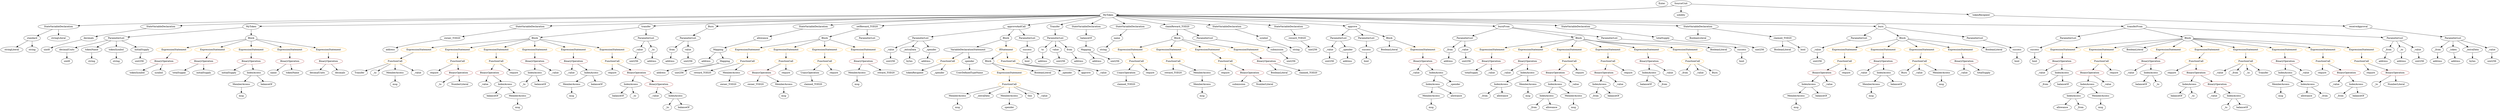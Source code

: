 strict digraph {
	graph [bb="0,0,13057,684"];
	node [label="\N"];
	Enter	[height=0.5,
		pos="8721.1,666",
		width=0.83628];
	Parameter__value_5	[color=black,
		height=0.5,
		label=_value,
		pos="9538.1,378",
		width=0.96103];
	ElementaryTypeName_uint256_13	[color=black,
		height=0.5,
		label=uint256,
		pos="9538.1,306",
		width=1.0442];
	Parameter__value_5 -> ElementaryTypeName_uint256_13	[pos="e,9538.1,324.1 9538.1,359.7 9538.1,352.41 9538.1,343.73 9538.1,335.54"];
	ElementaryTypeName_uint256_4	[color=black,
		height=0.5,
		label=uint256,
		pos="5603.1,306",
		width=1.0442];
	IndexAccess_Unnamed_17	[color=black,
		height=0.5,
		label=IndexAccess,
		pos="9497.1,162",
		width=1.6402];
	MemberAccess_Unnamed_14	[color=black,
		height=0.5,
		label=MemberAccess,
		pos="9429.1,90",
		width=1.9174];
	IndexAccess_Unnamed_17 -> MemberAccess_Unnamed_14	[pos="e,9445.5,107.96 9480.9,144.41 9472.8,135.99 9462.7,125.58 9453.5,116.2"];
	Identifier_balanceOf_11	[color=black,
		height=0.5,
		label=balanceOf,
		pos="9565.1,90",
		width=1.3491];
	IndexAccess_Unnamed_17 -> Identifier_balanceOf_11	[pos="e,9549.1,107.47 9513.2,144.41 9521.6,135.78 9532,125.06 9541.3,115.5"];
	ParameterList_Unnamed_5	[color=black,
		height=0.5,
		label=ParameterList,
		pos="7063.1,450",
		width=1.7095];
	Parameter__value_2	[color=black,
		height=0.5,
		label=_value,
		pos="7003.1,378",
		width=0.96103];
	ParameterList_Unnamed_5 -> Parameter__value_2	[pos="e,7016.6,394.83 7048.5,432.05 7041.2,423.47 7032.1,412.89 7024,403.44"];
	Parameter__spender	[color=black,
		height=0.5,
		label=_spender,
		pos="7101.1,378",
		width=1.2521];
	ParameterList_Unnamed_5 -> Parameter__spender	[pos="e,7091.9,395.79 7072.3,432.05 7076.6,424.14 7081.8,414.54 7086.6,405.69"];
	ParameterList_Unnamed_6	[color=black,
		height=0.5,
		label=ParameterList,
		pos="7204.1,450",
		width=1.7095];
	Parameter_success	[color=black,
		height=0.5,
		label=success,
		pos="7204.1,378",
		width=1.1135];
	ParameterList_Unnamed_6 -> Parameter_success	[pos="e,7204.1,396.1 7204.1,431.7 7204.1,424.41 7204.1,415.73 7204.1,407.54"];
	VariableDeclaration_to	[color=black,
		height=0.5,
		label=to,
		pos="5508.1,378",
		width=0.75];
	ElementaryTypeName_address_6	[color=black,
		height=0.5,
		label=address,
		pos="5508.1,306",
		width=1.0996];
	VariableDeclaration_to -> ElementaryTypeName_address_6	[pos="e,5508.1,324.1 5508.1,359.7 5508.1,352.41 5508.1,343.73 5508.1,335.54"];
	Identifier_tokenSymbol	[color=black,
		height=0.5,
		label=tokenSymbol,
		pos="697.06,234",
		width=1.6679];
	IndexAccess_Unnamed_19	[color=black,
		height=0.5,
		label=IndexAccess,
		pos="8445.1,162",
		width=1.6402];
	Identifier__from_5	[color=black,
		height=0.5,
		label=_from,
		pos="8442.1,90",
		width=0.93331];
	IndexAccess_Unnamed_19 -> Identifier__from_5	[pos="e,8442.8,108.1 8444.3,143.7 8444,136.41 8443.6,127.73 8443.3,119.54"];
	Identifier_balanceOf_13	[color=black,
		height=0.5,
		label=balanceOf,
		pos="8542.1,90",
		width=1.3491];
	IndexAccess_Unnamed_19 -> Identifier_balanceOf_13	[pos="e,8520.5,106.58 8467.1,145.12 8480.2,135.65 8497,123.5 8511.4,113.11"];
	Identifier_balanceOf_8	[color=black,
		height=0.5,
		label=balanceOf,
		pos="11341,90",
		width=1.3491];
	IndexAccess_Unnamed_20	[color=black,
		height=0.5,
		label=IndexAccess,
		pos="8195.1,162",
		width=1.6402];
	IndexAccess_Unnamed_21	[color=black,
		height=0.5,
		label=IndexAccess,
		pos="8168.1,90",
		width=1.6402];
	IndexAccess_Unnamed_20 -> IndexAccess_Unnamed_21	[pos="e,8174.7,108.1 8188.4,143.7 8185.5,136.15 8182,127.12 8178.7,118.68"];
	MemberAccess_Unnamed_17	[color=black,
		height=0.5,
		label=MemberAccess,
		pos="8314.1,90",
		width=1.9174];
	IndexAccess_Unnamed_20 -> MemberAccess_Unnamed_17	[pos="e,8286.9,106.98 8221.5,145.46 8237.8,135.86 8259,123.38 8277,112.79"];
	Identifier_reward_TOD20	[color=black,
		height=0.5,
		label=reward_TOD20,
		pos="3709.1,234",
		width=1.9313];
	UnaryOperation_Unnamed_1	[color=black,
		height=0.5,
		label=UnaryOperation,
		pos="5946.1,234",
		width=1.9452];
	Identifier_claimed_TOD20_1	[color=black,
		height=0.5,
		label=claimed_TOD20,
		pos="5946.1,162",
		width=2.0145];
	UnaryOperation_Unnamed_1 -> Identifier_claimed_TOD20_1	[pos="e,5946.1,180.1 5946.1,215.7 5946.1,208.41 5946.1,199.73 5946.1,191.54"];
	BinaryOperation_Unnamed_16	[color=brown,
		height=0.5,
		label=BinaryOperation,
		pos="10886,234",
		width=1.9867];
	IndexAccess_Unnamed_11	[color=black,
		height=0.5,
		label=IndexAccess,
		pos="10880,162",
		width=1.6402];
	BinaryOperation_Unnamed_16 -> IndexAccess_Unnamed_11	[pos="e,10882,180.1 10885,215.7 10884,208.41 10883,199.73 10883,191.54"];
	Identifier__value_10	[color=black,
		height=0.5,
		label=_value,
		pos="10992,162",
		width=0.96103];
	BinaryOperation_Unnamed_16 -> Identifier__value_10	[pos="e,10971,176.79 10911,216.76 10926,206.73 10945,193.78 10962,183.1"];
	BinaryOperation_Unnamed_28	[color=brown,
		height=0.5,
		label=BinaryOperation,
		pos="8197.1,234",
		width=1.9867];
	BinaryOperation_Unnamed_28 -> IndexAccess_Unnamed_20	[pos="e,8195.5,180.1 8196.6,215.7 8196.4,208.41 8196.1,199.73 8195.9,191.54"];
	Identifier__value_20	[color=black,
		height=0.5,
		label=_value,
		pos="8307.1,162",
		width=0.96103];
	BinaryOperation_Unnamed_28 -> Identifier__value_20	[pos="e,8285.8,176.56 8222.6,216.76 8238.6,206.57 8259.4,193.36 8276.3,182.58"];
	ExpressionStatement_Unnamed_17	[color=orange,
		height=0.5,
		label=ExpressionStatement,
		pos="10802,378",
		width=2.458];
	BinaryOperation_Unnamed_17	[color=brown,
		height=0.5,
		label=BinaryOperation,
		pos="10760,306",
		width=1.9867];
	ExpressionStatement_Unnamed_17 -> BinaryOperation_Unnamed_17	[pos="e,10770,324.1 10792,359.7 10787,351.9 10781,342.51 10776,333.83"];
	IndexAccess_Unnamed_10	[color=black,
		height=0.5,
		label=IndexAccess,
		pos="11418,162",
		width=1.6402];
	IndexAccess_Unnamed_10 -> Identifier_balanceOf_8	[pos="e,11359,107.23 11400,144.41 11390,135.54 11378,124.47 11367,114.71"];
	Identifier__to_7	[color=black,
		height=0.5,
		label=_to,
		pos="11435,90",
		width=0.75];
	IndexAccess_Unnamed_10 -> Identifier__to_7	[pos="e,11431,108.1 11422,143.7 11424,136.32 11426,127.52 11428,119.25"];
	Identifier_require_10	[color=black,
		height=0.5,
		label=require,
		pos="6474.1,234",
		width=1.0026];
	ElementaryTypeName_string_1	[color=black,
		height=0.5,
		label=string,
		pos="5842.1,378",
		width=0.864];
	StateVariableDeclaration_Unnamed	[color=black,
		height=0.5,
		label=StateVariableDeclaration,
		pos="317.06,522",
		width=2.8184];
	VariableDeclaration_standard	[color=black,
		height=0.5,
		label=standard,
		pos="157.06,450",
		width=1.1828];
	StateVariableDeclaration_Unnamed -> VariableDeclaration_standard	[pos="e,185.88,463.61 280.35,504.94 255.24,493.96 222,479.41 196.36,468.19"];
	stringLiteral_Unnamed_1	[color=black,
		height=0.5,
		label=stringLiteral,
		pos="317.06,450",
		width=1.5016];
	StateVariableDeclaration_Unnamed -> stringLiteral_Unnamed_1	[pos="e,317.06,468.1 317.06,503.7 317.06,496.41 317.06,487.73 317.06,479.54"];
	ElementaryTypeName_address_9	[color=black,
		height=0.5,
		label=address,
		pos="7101.1,306",
		width=1.0996];
	Parameter__from	[color=black,
		height=0.5,
		label=_from,
		pos="12723,378",
		width=0.93331];
	ElementaryTypeName_address	[color=black,
		height=0.5,
		label=address,
		pos="12723,306",
		width=1.0996];
	Parameter__from -> ElementaryTypeName_address	[pos="e,12723,324.1 12723,359.7 12723,352.41 12723,343.73 12723,335.54"];
	ExpressionStatement_Unnamed_16	[color=orange,
		height=0.5,
		label=ExpressionStatement,
		pos="10997,378",
		width=2.458];
	FunctionCall_Unnamed_10	[color=orange,
		height=0.5,
		label=FunctionCall,
		pos="10997,306",
		width=1.6125];
	ExpressionStatement_Unnamed_16 -> FunctionCall_Unnamed_10	[pos="e,10997,324.1 10997,359.7 10997,352.41 10997,343.73 10997,335.54"];
	Identifier_balanceOf_14	[color=black,
		height=0.5,
		label=balanceOf,
		pos="8673.1,162",
		width=1.3491];
	Identifier_require_9	[color=black,
		height=0.5,
		label=require,
		pos="6070.1,234",
		width=1.0026];
	VariableDeclaration_from_1	[color=black,
		height=0.5,
		label=from,
		pos="3541.1,378",
		width=0.7947];
	ElementaryTypeName_address_7	[color=black,
		height=0.5,
		label=address,
		pos="3531.1,306",
		width=1.0996];
	VariableDeclaration_from_1 -> ElementaryTypeName_address_7	[pos="e,3533.5,324.1 3538.6,359.7 3537.5,352.32 3536.3,343.52 3535.1,335.25"];
	Identifier__value_16	[color=black,
		height=0.5,
		label=_value,
		pos="9769.1,234",
		width=0.96103];
	Identifier__value_14	[color=black,
		height=0.5,
		label=_value,
		pos="11576,234",
		width=0.96103];
	Identifier_msg_4	[color=black,
		height=0.5,
		label=msg,
		pos="7425.1,18",
		width=0.75];
	IndexAccess_Unnamed_24	[color=black,
		height=0.5,
		label=IndexAccess,
		pos="7903.1,162",
		width=1.6402];
	Identifier__from_8	[color=black,
		height=0.5,
		label=_from,
		pos="7831.1,90",
		width=0.93331];
	IndexAccess_Unnamed_24 -> Identifier__from_8	[pos="e,7846.5,106.04 7886,144.41 7876.6,135.31 7864.9,123.9 7854.7,113.96"];
	Identifier_allowance_4	[color=black,
		height=0.5,
		label=allowance,
		pos="7930.1,90",
		width=1.3076];
	IndexAccess_Unnamed_24 -> Identifier_allowance_4	[pos="e,7923.5,108.1 7909.7,143.7 7912.6,136.15 7916.1,127.12 7919.4,118.68"];
	BinaryOperation_Unnamed_15	[color=brown,
		height=0.5,
		label=BinaryOperation,
		pos="11567,162",
		width=1.9867];
	Identifier__value_9	[color=black,
		height=0.5,
		label=_value,
		pos="11549,90",
		width=0.96103];
	BinaryOperation_Unnamed_15 -> Identifier__value_9	[pos="e,11553,108.1 11563,143.7 11561,136.32 11558,127.52 11556,119.25"];
	IndexAccess_Unnamed_9	[color=black,
		height=0.5,
		label=IndexAccess,
		pos="11661,90",
		width=1.6402];
	BinaryOperation_Unnamed_15 -> IndexAccess_Unnamed_9	[pos="e,11640,106.99 11589,144.41 11602,135.21 11617,123.64 11631,113.63"];
	IndexAccess_Unnamed_7	[color=black,
		height=0.5,
		label=IndexAccess,
		pos="7492.1,162",
		width=1.6402];
	MemberAccess_Unnamed_4	[color=black,
		height=0.5,
		label=MemberAccess,
		pos="7425.1,90",
		width=1.9174];
	IndexAccess_Unnamed_7 -> MemberAccess_Unnamed_4	[pos="e,7441.3,107.96 7476.2,144.41 7468.1,135.99 7458.2,125.58 7449.2,116.2"];
	Identifier_allowance	[color=black,
		height=0.5,
		label=allowance,
		pos="7559.1,90",
		width=1.3076];
	IndexAccess_Unnamed_7 -> Identifier_allowance	[pos="e,7543.8,106.99 7507.9,144.41 7516.3,135.66 7526.8,124.75 7536,115.08"];
	ElementaryTypeName_address_10	[color=black,
		height=0.5,
		label=address,
		pos="4885.1,306",
		width=1.0996];
	MemberAccess_Unnamed_6	[color=black,
		height=0.5,
		label=MemberAccess,
		pos="5051.1,90",
		width=1.9174];
	Identifier_msg_5	[color=black,
		height=0.5,
		label=msg,
		pos="5051.1,18",
		width=0.75];
	MemberAccess_Unnamed_6 -> Identifier_msg_5	[pos="e,5051.1,36.104 5051.1,71.697 5051.1,64.407 5051.1,55.726 5051.1,47.536"];
	Identifier__to_1	[color=black,
		height=0.5,
		label=_to,
		pos="3500.1,18",
		width=0.75];
	BinaryOperation_Unnamed_6	[color=brown,
		height=0.5,
		label=BinaryOperation,
		pos="2571.1,234",
		width=1.9867];
	Identifier__value	[color=black,
		height=0.5,
		label=_value,
		pos="2535.1,162",
		width=0.96103];
	BinaryOperation_Unnamed_6 -> Identifier__value	[pos="e,2543.6,179.62 2562.2,215.7 2558.1,207.87 2553.3,198.44 2548.8,189.73"];
	IndexAccess_Unnamed_1	[color=black,
		height=0.5,
		label=IndexAccess,
		pos="2647.1,162",
		width=1.6402];
	BinaryOperation_Unnamed_6 -> IndexAccess_Unnamed_1	[pos="e,2629.2,179.47 2589.1,216.41 2598.5,207.69 2610.3,196.85 2620.8,187.21"];
	BooleanLiteral_Unnamed_3	[color=black,
		height=0.5,
		label=BooleanLiteral,
		pos="9348.1,378",
		width=1.7788];
	Parameter__value_3	[color=black,
		height=0.5,
		label=_value,
		pos="4692.1,378",
		width=0.96103];
	ElementaryTypeName_uint256_9	[color=black,
		height=0.5,
		label=uint256,
		pos="4692.1,306",
		width=1.0442];
	Parameter__value_3 -> ElementaryTypeName_uint256_9	[pos="e,4692.1,324.1 4692.1,359.7 4692.1,352.41 4692.1,343.73 4692.1,335.54"];
	Parameter_decimalUnits	[color=black,
		height=0.5,
		label=decimalUnits,
		pos="340.06,378",
		width=1.6264];
	ElementaryTypeName_uint8_1	[color=black,
		height=0.5,
		label=uint8,
		pos="340.06,306",
		width=0.7947];
	Parameter_decimalUnits -> ElementaryTypeName_uint8_1	[pos="e,340.06,324.1 340.06,359.7 340.06,352.41 340.06,343.73 340.06,335.54"];
	Identifier_Burn	[color=black,
		height=0.5,
		label=Burn,
		pos="9988.1,234",
		width=0.7947];
	Identifier_owner_TOD20	[color=black,
		height=0.5,
		label=owner_TOD20,
		pos="3989.1,162",
		width=1.862];
	Identifier_totalSupply	[color=black,
		height=0.5,
		label=totalSupply,
		pos="922.06,234",
		width=1.4739];
	ExpressionStatement_Unnamed_23	[color=orange,
		height=0.5,
		label=ExpressionStatement,
		pos="3957.1,378",
		width=2.458];
	FunctionCall_Unnamed_14	[color=orange,
		height=0.5,
		label=FunctionCall,
		pos="3942.1,306",
		width=1.6125];
	ExpressionStatement_Unnamed_23 -> FunctionCall_Unnamed_14	[pos="e,3945.7,324.1 3953.3,359.7 3951.8,352.32 3949.9,343.52 3948.1,335.25"];
	UserDefinedTypeName_Unnamed	[color=black,
		height=0.5,
		label=UserDefinedTypeName,
		pos="5123.1,234",
		width=2.7214];
	Identifier_initialSupply	[color=black,
		height=0.5,
		label=initialSupply,
		pos="1179.1,234",
		width=1.5571];
	StateVariableDeclaration_Unnamed_3	[color=black,
		height=0.5,
		label=StateVariableDeclaration,
		pos="829.06,522",
		width=2.8184];
	VariableDeclaration_decimals	[color=black,
		height=0.5,
		label=decimals,
		pos="455.06,450",
		width=1.1967];
	StateVariableDeclaration_Unnamed_3 -> VariableDeclaration_decimals	[pos="e,491.87,459.84 755.81,509.13 694.95,499.01 606.16,483.66 529.06,468 520.61,466.29 511.66,464.34 503,462.39"];
	Parameter_success_4	[color=black,
		height=0.5,
		label=success,
		pos="9132.1,378",
		width=1.1135];
	ElementaryTypeName_bool_5	[color=black,
		height=0.5,
		label=bool,
		pos="9132.1,306",
		width=0.76697];
	Parameter_success_4 -> ElementaryTypeName_bool_5	[pos="e,9132.1,324.1 9132.1,359.7 9132.1,352.41 9132.1,343.73 9132.1,335.54"];
	Identifier_balanceOf_3	[color=black,
		height=0.5,
		label=balanceOf,
		pos="3227.1,90",
		width=1.3491];
	IndexAccess_Unnamed_15	[color=black,
		height=0.5,
		label=IndexAccess,
		pos="11947,234",
		width=1.6402];
	MemberAccess_Unnamed_8	[color=black,
		height=0.5,
		label=MemberAccess,
		pos="11916,162",
		width=1.9174];
	IndexAccess_Unnamed_15 -> MemberAccess_Unnamed_8	[pos="e,11924,180.1 11939,215.7 11936,208.07 11932,198.92 11928,190.4"];
	IndexAccess_Unnamed_16	[color=black,
		height=0.5,
		label=IndexAccess,
		pos="12062,162",
		width=1.6402];
	IndexAccess_Unnamed_15 -> IndexAccess_Unnamed_16	[pos="e,12037,178.49 11973,217.46 11989,207.68 12010,194.91 12027,184.2"];
	Identifier_decimalUnits	[color=black,
		height=0.5,
		label=decimalUnits,
		pos="1649.1,234",
		width=1.6264];
	Identifier_msg_11	[color=black,
		height=0.5,
		label=msg,
		pos="9429.1,18",
		width=0.75];
	Identifier__value_19	[color=black,
		height=0.5,
		label=_value,
		pos="8557.1,162",
		width=0.96103];
	Identifier__to_5	[color=black,
		height=0.5,
		label=_to,
		pos="12448,162",
		width=0.75];
	MemberAccess_Unnamed_14 -> Identifier_msg_11	[pos="e,9429.1,36.104 9429.1,71.697 9429.1,64.407 9429.1,55.726 9429.1,47.536"];
	ExpressionStatement_Unnamed_29	[color=orange,
		height=0.5,
		label=ExpressionStatement,
		pos="9679.1,378",
		width=2.458];
	FunctionCall_Unnamed_18	[color=orange,
		height=0.5,
		label=FunctionCall,
		pos="9679.1,306",
		width=1.6125];
	ExpressionStatement_Unnamed_29 -> FunctionCall_Unnamed_18	[pos="e,9679.1,324.1 9679.1,359.7 9679.1,352.41 9679.1,343.73 9679.1,335.54"];
	ExpressionStatement_Unnamed_22	[color=orange,
		height=0.5,
		label=ExpressionStatement,
		pos="4152.1,378",
		width=2.458];
	FunctionCall_Unnamed_13	[color=orange,
		height=0.5,
		label=FunctionCall,
		pos="4151.1,306",
		width=1.6125];
	ExpressionStatement_Unnamed_22 -> FunctionCall_Unnamed_13	[pos="e,4151.3,324.1 4151.8,359.7 4151.7,352.41 4151.6,343.73 4151.5,335.54"];
	Identifier__value_11	[color=black,
		height=0.5,
		label=_value,
		pos="10625,234",
		width=0.96103];
	BinaryOperation_Unnamed_17 -> Identifier__value_11	[pos="e,10649,247.4 10730,289.29 10709,278.41 10681,263.92 10659,252.65"];
	IndexAccess_Unnamed_13	[color=black,
		height=0.5,
		label=IndexAccess,
		pos="10737,234",
		width=1.6402];
	BinaryOperation_Unnamed_17 -> IndexAccess_Unnamed_13	[pos="e,10743,252.1 10754,287.7 10752,280.24 10749,271.32 10746,262.97"];
	Identifier_balanceOf_1	[color=black,
		height=0.5,
		label=balanceOf,
		pos="2579.1,90",
		width=1.3491];
	Identifier__value_5	[color=black,
		height=0.5,
		label=_value,
		pos="7441.1,234",
		width=0.96103];
	ExpressionStatement_Unnamed_37	[color=orange,
		height=0.5,
		label=ExpressionStatement,
		pos="7864.1,378",
		width=2.458];
	BinaryOperation_Unnamed_31	[color=brown,
		height=0.5,
		label=BinaryOperation,
		pos="7850.1,306",
		width=1.9867];
	ExpressionStatement_Unnamed_37 -> BinaryOperation_Unnamed_31	[pos="e,7853.5,324.1 7860.6,359.7 7859.1,352.32 7857.4,343.52 7855.7,335.25"];
	Identifier__value_8	[color=black,
		height=0.5,
		label=_value,
		pos="12213,162",
		width=0.96103];
	ElementaryTypeName_address_4	[color=black,
		height=0.5,
		label=address,
		pos="3489.1,234",
		width=1.0996];
	Parameter__from_2	[color=black,
		height=0.5,
		label=_from,
		pos="7637.1,378",
		width=0.93331];
	ElementaryTypeName_address_14	[color=black,
		height=0.5,
		label=address,
		pos="7628.1,306",
		width=1.0996];
	Parameter__from_2 -> ElementaryTypeName_address_14	[pos="e,7630.3,324.1 7634.8,359.7 7633.9,352.32 7632.8,343.52 7631.7,335.25"];
	Block_Unnamed_7	[color=black,
		height=0.5,
		label=Block,
		pos="6275.1,450",
		width=0.90558];
	ExpressionStatement_Unnamed_25	[color=orange,
		height=0.5,
		label=ExpressionStatement,
		pos="5980.1,378",
		width=2.458];
	Block_Unnamed_7 -> ExpressionStatement_Unnamed_25	[pos="e,6036,392.27 6245.4,441.97 6199.3,431.03 6109.2,409.65 6046.9,394.86"];
	ExpressionStatement_Unnamed_27	[color=orange,
		height=0.5,
		label=ExpressionStatement,
		pos="6175.1,378",
		width=2.458];
	Block_Unnamed_7 -> ExpressionStatement_Unnamed_27	[pos="e,6199,395.76 6255.3,435.17 6241.9,425.8 6223.9,413.19 6208.3,402.29"];
	ExpressionStatement_Unnamed_26	[color=orange,
		height=0.5,
		label=ExpressionStatement,
		pos="6370.1,378",
		width=2.458];
	Block_Unnamed_7 -> ExpressionStatement_Unnamed_26	[pos="e,6347.3,395.76 6293.8,435.17 6306.5,425.8 6323.7,413.19 6338.5,402.29"];
	ExpressionStatement_Unnamed_28	[color=orange,
		height=0.5,
		label=ExpressionStatement,
		pos="6565.1,378",
		width=2.458];
	Block_Unnamed_7 -> ExpressionStatement_Unnamed_28	[pos="e,6509.5,392.42 6304.7,441.84 6350,430.91 6437.4,409.81 6498.4,395.09"];
	ElementaryTypeName_string_3	[color=black,
		height=0.5,
		label=string,
		pos="469.06,306",
		width=0.864];
	ElementaryTypeName_address_3	[color=black,
		height=0.5,
		label=address,
		pos="3721.1,306",
		width=1.0996];
	Identifier__from	[color=black,
		height=0.5,
		label=_from,
		pos="12264,90",
		width=0.93331];
	MemberAccess_Unnamed_18	[color=black,
		height=0.5,
		label=MemberAccess,
		pos="8049.1,162",
		width=1.9174];
	Identifier_msg_15	[color=black,
		height=0.5,
		label=msg,
		pos="8049.1,90",
		width=0.75];
	MemberAccess_Unnamed_18 -> Identifier_msg_15	[pos="e,8049.1,108.1 8049.1,143.7 8049.1,136.41 8049.1,127.73 8049.1,119.54"];
	FunctionCall_Unnamed_8	[color=orange,
		height=0.5,
		label=FunctionCall,
		pos="12148,306",
		width=1.6125];
	Identifier_require_4	[color=black,
		height=0.5,
		label=require,
		pos="12148,234",
		width=1.0026];
	FunctionCall_Unnamed_8 -> Identifier_require_4	[pos="e,12148,252.1 12148,287.7 12148,280.41 12148,271.73 12148,263.54"];
	BinaryOperation_Unnamed_13	[color=brown,
		height=0.5,
		label=BinaryOperation,
		pos="12274,234",
		width=1.9867];
	FunctionCall_Unnamed_8 -> BinaryOperation_Unnamed_13	[pos="e,12245,250.89 12175,289.81 12193,280.06 12216,267.26 12235,256.48"];
	Identifier_allowance_1	[color=black,
		height=0.5,
		label=allowance,
		pos="10741,18",
		width=1.3076];
	MemberAccess_Unnamed_15	[color=black,
		height=0.5,
		label=MemberAccess,
		pos="9813.1,162",
		width=1.9174];
	Identifier_msg_12	[color=black,
		height=0.5,
		label=msg,
		pos="9813.1,90",
		width=0.75];
	MemberAccess_Unnamed_15 -> Identifier_msg_12	[pos="e,9813.1,108.1 9813.1,143.7 9813.1,136.41 9813.1,127.73 9813.1,119.54"];
	ElementaryTypeName_uint256_11	[color=black,
		height=0.5,
		label=uint256,
		pos="6913.1,378",
		width=1.0442];
	ContractDefinition_MyToken	[color=black,
		height=0.5,
		label=MyToken,
		pos="5856.1,594",
		width=1.3076];
	ContractDefinition_MyToken -> StateVariableDeclaration_Unnamed	[pos="e,413.28,527.93 5808.8,593.09 5428.6,593.68 2829.3,595.49 719.06,540 619.19,537.37 505.43,532.38 424.48,528.48"];
	ContractDefinition_MyToken -> StateVariableDeclaration_Unnamed_3	[pos="e,925.28,527.9 5808.8,593.01 5450.2,592.99 3122.5,590.82 1231.1,540 1131.2,537.32 1017.4,532.33 936.48,528.44"];
	FunctionDefinition_MyToken	[color=black,
		height=0.5,
		label=MyToken,
		pos="1287.1,522",
		width=1.3076];
	ContractDefinition_MyToken -> FunctionDefinition_MyToken	[pos="e,1334.3,523.72 5809,592.28 5360.1,585.4 1842.9,531.52 1345.5,523.89"];
	StateVariableDeclaration_Unnamed_8	[color=black,
		height=0.5,
		label=StateVariableDeclaration,
		pos="2817.1,522",
		width=2.8184];
	ContractDefinition_MyToken -> StateVariableDeclaration_Unnamed_8	[pos="e,2915.5,526.49 5809,592.2 5557,587.87 4340.6,566.48 3346.1,540 3201.2,536.14 3034,530.58 2927,526.89"];
	FunctionDefinition_transfer	[color=black,
		height=0.5,
		label=transfer,
		pos="3394.1,522",
		width=1.0719];
	ContractDefinition_MyToken -> FunctionDefinition_transfer	[pos="e,3431.6,526.69 5808.9,592.89 5572,592.14 4489.1,586.2 3604.1,540 3548.8,537.12 3485.5,531.7 3443,527.76"];
	EventDefinition_Burn	[color=black,
		height=0.5,
		label=Burn,
		pos="3642.1,522",
		width=0.7947];
	ContractDefinition_MyToken -> EventDefinition_Burn	[pos="e,3670.8,523.91 5809,591.51 5516.9,582.28 3952.9,532.83 3682,524.26"];
	StateVariableDeclaration_Unnamed_6	[color=black,
		height=0.5,
		label=StateVariableDeclaration,
		pos="4290.1,522",
		width=2.8184];
	ContractDefinition_MyToken -> StateVariableDeclaration_Unnamed_6	[pos="e,4382,529.89 5809.1,591.58 5638.5,586.34 5035.7,566.94 4539.1,540 4491.1,537.4 4438,533.86 4393.2,530.69"];
	FunctionDefinition_setReward_TOD20	[color=black,
		height=0.5,
		label=setReward_TOD20,
		pos="4631.1,522",
		width=2.3194];
	ContractDefinition_MyToken -> FunctionDefinition_setReward_TOD20	[pos="e,4710.8,527.56 5809.5,590.34 5628.1,579.97 4966.1,542.14 4722.1,528.2"];
	FunctionDefinition_approveAndCall	[color=black,
		height=0.5,
		label=approveAndCall,
		pos="5366.1,522",
		width=1.9867];
	ContractDefinition_MyToken -> FunctionDefinition_approveAndCall	[pos="e,5427.2,531.73 5812.6,586.79 5728.3,574.74 5541.8,548.1 5438.5,533.34"];
	EventDefinition_Transfer	[color=black,
		height=0.5,
		label=Transfer,
		pos="5584.1,522",
		width=1.1689];
	ContractDefinition_MyToken -> EventDefinition_Transfer	[pos="e,5616.4,534.01 5815.7,584.28 5771.3,574.48 5698.2,557.62 5636.1,540 5633.2,539.18 5630.2,538.3 5627.2,537.39"];
	StateVariableDeclaration_Unnamed_5	[color=black,
		height=0.5,
		label=StateVariableDeclaration,
		pos="5746.1,522",
		width=2.8184];
	ContractDefinition_MyToken -> StateVariableDeclaration_Unnamed_5	[pos="e,5772.3,539.71 5832.5,577.98 5817.7,568.58 5798.4,556.28 5781.7,545.7"];
	StateVariableDeclaration_Unnamed_1	[color=black,
		height=0.5,
		label=StateVariableDeclaration,
		pos="5967.1,522",
		width=2.8184];
	ContractDefinition_MyToken -> StateVariableDeclaration_Unnamed_1	[pos="e,5940.4,539.79 5879.6,578.15 5894.5,568.76 5914,556.43 5930.9,545.81"];
	FunctionDefinition_claimReward_TOD20	[color=black,
		height=0.5,
		label=claimReward_TOD20,
		pos="6275.1,522",
		width=2.5689];
	ContractDefinition_MyToken -> FunctionDefinition_claimReward_TOD20	[pos="e,6206.6,534.44 5898.5,585.9 5968,574.3 6107,551.08 6195.3,536.33"];
	StateVariableDeclaration_Unnamed_2	[color=black,
		height=0.5,
		label=StateVariableDeclaration,
		pos="6513.1,522",
		width=2.8184];
	ContractDefinition_MyToken -> StateVariableDeclaration_Unnamed_2	[pos="e,6432.7,533.27 5901.3,588.72 5991.6,580.12 6200.7,559.82 6376.1,540 6390.8,538.33 6406.5,536.48 6421.7,534.62"];
	StateVariableDeclaration_Unnamed_9	[color=black,
		height=0.5,
		label=StateVariableDeclaration,
		pos="6837.1,522",
		width=2.8184];
	ContractDefinition_MyToken -> StateVariableDeclaration_Unnamed_9	[pos="e,6746.5,530.4 5902.3,589.97 6021.7,582.11 6349.8,560.29 6623.1,540 6659.6,537.29 6699.7,534.15 6735.1,531.31"];
	FunctionDefinition_approve	[color=black,
		height=0.5,
		label=approve,
		pos="7139.1,522",
		width=1.1412];
	ContractDefinition_MyToken -> FunctionDefinition_approve	[pos="e,7099.4,526.98 5903.2,591.38 6054.7,586.03 6543.4,567.67 6947.1,540 6995.1,536.71 7049.7,531.75 7088.4,528.04"];
	FunctionDefinition_burnFrom	[color=black,
		height=0.5,
		label=burnFrom,
		pos="7923.1,522",
		width=1.3353];
	ContractDefinition_MyToken -> FunctionDefinition_burnFrom	[pos="e,7875.2,524.62 5903.1,591.41 6176.6,582.14 7560.1,535.29 7864,525"];
	StateVariableDeclaration_Unnamed_4	[color=black,
		height=0.5,
		label=StateVariableDeclaration,
		pos="8492.1,522",
		width=2.8184];
	ContractDefinition_MyToken -> StateVariableDeclaration_Unnamed_4	[pos="e,8393.4,526.52 5903.2,591.97 6131.7,586.93 7147.7,564.2 7980.1,540 8118.7,535.97 8278.3,530.54 8382,526.92"];
	StateVariableDeclaration_Unnamed_7	[color=black,
		height=0.5,
		label=StateVariableDeclaration,
		pos="8914.1,522",
		width=2.8184];
	ContractDefinition_MyToken -> StateVariableDeclaration_Unnamed_7	[pos="e,8819.9,528.99 5903.1,592.71 6168.7,590.95 7508.5,580.33 8602.1,540 8670.8,537.46 8748,533.27 8808.4,529.68"];
	FunctionDefinition_burn	[color=black,
		height=0.5,
		label=burn,
		pos="9859.1,522",
		width=0.76697];
	ContractDefinition_MyToken -> FunctionDefinition_burn	[pos="e,9831.3,523.6 5903,592.28 6191.4,587.83 7751.5,563.6 9024.1,540 9330.7,534.31 9700.5,526.42 9819.9,523.85"];
	FunctionDefinition_transferFrom	[color=black,
		height=0.5,
		label=transferFrom,
		pos="11150,522",
		width=1.6402];
	ContractDefinition_MyToken -> FunctionDefinition_transferFrom	[pos="e,11091,523.81 5903.3,592.39 6235.3,588.09 8253.5,561.91 9896.1,540 10347,533.99 10889,526.57 11080,523.96"];
	Identifier__from_6	[color=black,
		height=0.5,
		label=_from,
		pos="8096.1,18",
		width=0.93331];
	FunctionCall_Unnamed_15	[color=orange,
		height=0.5,
		label=FunctionCall,
		pos="6004.1,306",
		width=1.6125];
	ExpressionStatement_Unnamed_25 -> FunctionCall_Unnamed_15	[pos="e,5998.2,324.1 5986,359.7 5988.5,352.24 5991.6,343.32 5994.5,334.97"];
	FunctionCall_Unnamed_12	[color=orange,
		height=0.5,
		label=FunctionCall,
		pos="4347.1,306",
		width=1.6125];
	UnaryOperation_Unnamed	[color=black,
		height=0.5,
		label=UnaryOperation,
		pos="4275.1,234",
		width=1.9452];
	FunctionCall_Unnamed_12 -> UnaryOperation_Unnamed	[pos="e,4292,251.47 4330,288.41 4321,279.69 4309.9,268.85 4300,259.21"];
	Identifier_require_7	[color=black,
		height=0.5,
		label=require,
		pos="4399.1,234",
		width=1.0026];
	FunctionCall_Unnamed_12 -> Identifier_require_7	[pos="e,4386.9,251.31 4359.6,288.05 4365.8,279.77 4373.3,269.62 4380.2,260.42"];
	FunctionCall_Unnamed_10 -> BinaryOperation_Unnamed_16	[pos="e,10912,251.14 10972,289.29 10957,279.79 10938,267.53 10921,257.06"];
	Identifier_require_6	[color=black,
		height=0.5,
		label=require,
		pos="11012,234",
		width=1.0026];
	FunctionCall_Unnamed_10 -> Identifier_require_6	[pos="e,11008,252.1 11001,287.7 11002,280.32 11004,271.52 11006,263.25"];
	BooleanLiteral_Unnamed_4	[color=black,
		height=0.5,
		label=BooleanLiteral,
		pos="8914.1,450",
		width=1.7788];
	Identifier_msg_10	[color=black,
		height=0.5,
		label=msg,
		pos="6351.1,90",
		width=0.75];
	Parameter_submission	[color=black,
		height=0.5,
		label=submission,
		pos="6724.1,378",
		width=1.46];
	ElementaryTypeName_uint256_12	[color=black,
		height=0.5,
		label=uint256,
		pos="6815.1,306",
		width=1.0442];
	Parameter_submission -> ElementaryTypeName_uint256_12	[pos="e,6795.7,321.86 6744.7,361.12 6757.1,351.55 6773.2,339.23 6786.8,328.76"];
	Identifier_Transfer	[color=black,
		height=0.5,
		label=Transfer,
		pos="1872.1,234",
		width=1.1689];
	BinaryOperation_Unnamed	[color=brown,
		height=0.5,
		label=BinaryOperation,
		pos="1287.1,306",
		width=1.9867];
	BinaryOperation_Unnamed -> Identifier_initialSupply	[pos="e,1203.2,250.67 1262,288.76 1247.4,279.27 1228.7,267.15 1212.7,256.82"];
	IndexAccess_Unnamed	[color=black,
		height=0.5,
		label=IndexAccess,
		pos="1312.1,234",
		width=1.6402];
	BinaryOperation_Unnamed -> IndexAccess_Unnamed	[pos="e,1305.9,252.1 1293.2,287.7 1295.9,280.15 1299.2,271.12 1302.2,262.68"];
	Identifier__to	[color=black,
		height=0.5,
		label=_to,
		pos="2304.1,162",
		width=0.75];
	BooleanLiteral_Unnamed_2	[color=black,
		height=0.5,
		label=BooleanLiteral,
		pos="11168,378",
		width=1.7788];
	ExpressionStatement_Unnamed_18	[color=orange,
		height=0.5,
		label=ExpressionStatement,
		pos="11339,378",
		width=2.458];
	BinaryOperation_Unnamed_18	[color=brown,
		height=0.5,
		label=BinaryOperation,
		pos="11213,306",
		width=1.9867];
	ExpressionStatement_Unnamed_18 -> BinaryOperation_Unnamed_18	[pos="e,11242,322.83 11310,360.59 11292,350.97 11270,338.72 11252,328.36"];
	VariableDeclaration_reward_TOD20	[color=black,
		height=0.5,
		label=reward_TOD20,
		pos="6888.1,450",
		width=1.9313];
	VariableDeclaration_reward_TOD20 -> ElementaryTypeName_uint256_11	[pos="e,6906.9,396.1 6894.2,431.7 6896.9,424.15 6900.2,415.12 6903.2,406.68"];
	MemberAccess_Unnamed_4 -> Identifier_msg_4	[pos="e,7425.1,36.104 7425.1,71.697 7425.1,64.407 7425.1,55.726 7425.1,47.536"];
	Identifier__value_17	[color=black,
		height=0.5,
		label=_value,
		pos="10313,234",
		width=0.96103];
	Identifier_initialSupply_1	[color=black,
		height=0.5,
		label=initialSupply,
		pos="1049.1,234",
		width=1.5571];
	Identifier__value_12	[color=black,
		height=0.5,
		label=_value,
		pos="11101,234",
		width=0.96103];
	BinaryOperation_Unnamed_18 -> Identifier__value_12	[pos="e,11122,248.33 11187,288.76 11171,278.5 11149,265.18 11132,254.37"];
	IndexAccess_Unnamed_14	[color=black,
		height=0.5,
		label=IndexAccess,
		pos="11213,234",
		width=1.6402];
	BinaryOperation_Unnamed_18 -> IndexAccess_Unnamed_14	[pos="e,11213,252.1 11213,287.7 11213,280.41 11213,271.73 11213,263.54"];
	Identifier_owner_TOD20_1	[color=black,
		height=0.5,
		label=owner_TOD20,
		pos="3837.1,162",
		width=1.862];
	ElementaryTypeName_string_2	[color=black,
		height=0.5,
		label=string,
		pos="6826.1,378",
		width=0.864];
	ExpressionStatement_Unnamed_10	[color=orange,
		height=0.5,
		label=ExpressionStatement,
		pos="2238.1,378",
		width=2.458];
	FunctionCall_Unnamed_3	[color=orange,
		height=0.5,
		label=FunctionCall,
		pos="2073.1,306",
		width=1.6125];
	ExpressionStatement_Unnamed_10 -> FunctionCall_Unnamed_3	[pos="e,2106.3,321.11 2201,361.29 2176.1,350.7 2143,336.68 2116.8,325.54"];
	Identifier_msg_6	[color=black,
		height=0.5,
		label=msg,
		pos="10953,18",
		width=0.75];
	Identifier__from_4	[color=black,
		height=0.5,
		label=_from,
		pos="11662,234",
		width=0.93331];
	ExpressionStatement_Unnamed_36	[color=orange,
		height=0.5,
		label=ExpressionStatement,
		pos="8059.1,378",
		width=2.458];
	BinaryOperation_Unnamed_30	[color=brown,
		height=0.5,
		label=BinaryOperation,
		pos="8048.1,306",
		width=1.9867];
	ExpressionStatement_Unnamed_36 -> BinaryOperation_Unnamed_30	[pos="e,8050.7,324.1 8056.3,359.7 8055.2,352.32 8053.8,343.52 8052.5,335.25"];
	IndexAccess_Unnamed_6	[color=black,
		height=0.5,
		label=IndexAccess,
		pos="7553.1,234",
		width=1.6402];
	IndexAccess_Unnamed_6 -> IndexAccess_Unnamed_7	[pos="e,7506.4,179.47 7538.6,216.41 7531.2,207.95 7522.1,197.49 7513.9,188.08"];
	Identifier__spender	[color=black,
		height=0.5,
		label=_spender,
		pos="7614.1,162",
		width=1.2521];
	IndexAccess_Unnamed_6 -> Identifier__spender	[pos="e,7599.7,179.47 7567.5,216.41 7574.9,207.95 7584,197.49 7592.2,188.08"];
	ElementaryTypeName_bytes	[color=black,
		height=0.5,
		label=bytes,
		pos="12916,306",
		width=0.85014];
	ExpressionStatement_Unnamed_34	[color=orange,
		height=0.5,
		label=ExpressionStatement,
		pos="8254.1,378",
		width=2.458];
	FunctionCall_Unnamed_21	[color=orange,
		height=0.5,
		label=FunctionCall,
		pos="8254.1,306",
		width=1.6125];
	ExpressionStatement_Unnamed_34 -> FunctionCall_Unnamed_21	[pos="e,8254.1,324.1 8254.1,359.7 8254.1,352.41 8254.1,343.73 8254.1,335.54"];
	IndexAccess_Unnamed_21 -> Identifier__from_6	[pos="e,8111.5,34.038 8151,72.411 8141.6,63.314 8129.9,51.898 8119.7,41.958"];
	Identifier_allowance_3	[color=black,
		height=0.5,
		label=allowance,
		pos="8195.1,18",
		width=1.3076];
	IndexAccess_Unnamed_21 -> Identifier_allowance_3	[pos="e,8188.5,36.104 8174.7,71.697 8177.6,64.152 8181.1,55.119 8184.4,46.68"];
	ExpressionStatement_Unnamed_15	[color=orange,
		height=0.5,
		label=ExpressionStatement,
		pos="11534,378",
		width=2.458];
	FunctionCall_Unnamed_9	[color=orange,
		height=0.5,
		label=FunctionCall,
		pos="11452,306",
		width=1.6125];
	ExpressionStatement_Unnamed_15 -> FunctionCall_Unnamed_9	[pos="e,11471,323.31 11514,360.05 11504,351.24 11491,340.33 11480,330.69"];
	ExpressionStatement_Unnamed_3	[color=orange,
		height=0.5,
		label=ExpressionStatement,
		pos="897.06,378",
		width=2.458];
	BinaryOperation_Unnamed_3	[color=brown,
		height=0.5,
		label=BinaryOperation,
		pos="838.06,306",
		width=1.9867];
	ExpressionStatement_Unnamed_3 -> BinaryOperation_Unnamed_3	[pos="e,852.21,323.79 882.78,360.05 875.82,351.8 867.31,341.7 859.58,332.54"];
	ExpressionStatement_Unnamed_5	[color=orange,
		height=0.5,
		label=ExpressionStatement,
		pos="2433.1,378",
		width=2.458];
	FunctionCall_Unnamed	[color=orange,
		height=0.5,
		label=FunctionCall,
		pos="2410.1,306",
		width=1.6125];
	ExpressionStatement_Unnamed_5 -> FunctionCall_Unnamed	[pos="e,2415.7,324.1 2427.4,359.7 2424.9,352.24 2422,343.32 2419.2,334.97"];
	ExpressionStatement_Unnamed_6	[color=orange,
		height=0.5,
		label=ExpressionStatement,
		pos="2628.1,378",
		width=2.458];
	FunctionCall_Unnamed_1	[color=orange,
		height=0.5,
		label=FunctionCall,
		pos="2628.1,306",
		width=1.6125];
	ExpressionStatement_Unnamed_6 -> FunctionCall_Unnamed_1	[pos="e,2628.1,324.1 2628.1,359.7 2628.1,352.41 2628.1,343.73 2628.1,335.54"];
	MemberAccess_Unnamed_2	[color=black,
		height=0.5,
		label=MemberAccess,
		pos="3013.1,162",
		width=1.9174];
	Identifier_msg_2	[color=black,
		height=0.5,
		label=msg,
		pos="3013.1,90",
		width=0.75];
	MemberAccess_Unnamed_2 -> Identifier_msg_2	[pos="e,3013.1,108.1 3013.1,143.7 3013.1,136.41 3013.1,127.73 3013.1,119.54"];
	Identifier_balanceOf_10	[color=black,
		height=0.5,
		label=balanceOf,
		pos="11153,162",
		width=1.3491];
	FunctionCall_Unnamed_6	[color=orange,
		height=0.5,
		label=FunctionCall,
		pos="5327.1,162",
		width=1.6125];
	FunctionCall_Unnamed_6 -> MemberAccess_Unnamed_6	[pos="e,5099.1,103.19 5283,149.83 5236.2,137.96 5162,119.14 5110.1,105.99"];
	Identifier__extraData	[color=black,
		height=0.5,
		label=_extraData,
		pos="5189.1,90",
		width=1.4046];
	FunctionCall_Unnamed_6 -> Identifier__extraData	[pos="e,5217.3,105.35 5297.8,146.15 5277.3,135.76 5249.7,121.77 5227.5,110.48"];
	MemberAccess_Unnamed_5	[color=black,
		height=0.5,
		label=MemberAccess,
		pos="5327.1,90",
		width=1.9174];
	FunctionCall_Unnamed_6 -> MemberAccess_Unnamed_5	[pos="e,5327.1,108.1 5327.1,143.7 5327.1,136.41 5327.1,127.73 5327.1,119.54"];
	Identifier_this	[color=black,
		height=0.5,
		label=this,
		pos="5441.1,90",
		width=0.75];
	FunctionCall_Unnamed_6 -> Identifier_this	[pos="e,5421.8,102.8 5352.4,145.46 5370.1,134.59 5393.8,120.04 5412.2,108.71"];
	Identifier__value_7	[color=black,
		height=0.5,
		label=_value,
		pos="5521.1,90",
		width=0.96103];
	FunctionCall_Unnamed_6 -> Identifier__value_7	[pos="e,5494.1,101.55 5364.8,148.02 5395.2,137.47 5439,122.08 5477.1,108 5479.1,107.23 5481.3,106.44 5483.4,105.63"];
	VariableDeclaration_value	[color=black,
		height=0.5,
		label=value,
		pos="5583.1,378",
		width=0.82242];
	VariableDeclaration_value -> ElementaryTypeName_uint256_4	[pos="e,5598.1,324.28 5587.9,360.05 5590,352.6 5592.6,343.64 5595,335.22"];
	ExpressionStatement_Unnamed_30	[color=orange,
		height=0.5,
		label=ExpressionStatement,
		pos="9874.1,378",
		width=2.458];
	BinaryOperation_Unnamed_25	[color=brown,
		height=0.5,
		label=BinaryOperation,
		pos="9874.1,306",
		width=1.9867];
	ExpressionStatement_Unnamed_30 -> BinaryOperation_Unnamed_25	[pos="e,9874.1,324.1 9874.1,359.7 9874.1,352.41 9874.1,343.73 9874.1,335.54"];
	Block_Unnamed_2	[color=black,
		height=0.5,
		label=Block,
		pos="7326.1,450",
		width=0.90558];
	BooleanLiteral_Unnamed	[color=black,
		height=0.5,
		label=BooleanLiteral,
		pos="7326.1,378",
		width=1.7788];
	Block_Unnamed_2 -> BooleanLiteral_Unnamed	[pos="e,7326.1,396.1 7326.1,431.7 7326.1,424.41 7326.1,415.73 7326.1,407.54"];
	ExpressionStatement_Unnamed_11	[color=orange,
		height=0.5,
		label=ExpressionStatement,
		pos="7497.1,378",
		width=2.458];
	Block_Unnamed_2 -> ExpressionStatement_Unnamed_11	[pos="e,7458.9,394.62 7351.7,438.52 7377.2,428.07 7417,411.76 7448.6,398.85"];
	Identifier_tokenRecipient	[color=black,
		height=0.5,
		label=tokenRecipient,
		pos="4833.1,234",
		width=1.8343];
	VariableDeclarationStatement_Unnamed	[color=black,
		height=0.5,
		label=VariableDeclarationStatement,
		pos="5119.1,378",
		width=3.3174];
	FunctionCall_Unnamed_4	[color=orange,
		height=0.5,
		label=FunctionCall,
		pos="5001.1,306",
		width=1.6125];
	VariableDeclarationStatement_Unnamed -> FunctionCall_Unnamed_4	[pos="e,5026.9,322.36 5090.5,360.05 5074.3,350.45 5053.9,338.34 5036.7,328.12"];
	VariableDeclaration_spender	[color=black,
		height=0.5,
		label=spender,
		pos="5119.1,306",
		width=1.1135];
	VariableDeclarationStatement_Unnamed -> VariableDeclaration_spender	[pos="e,5119.1,324.1 5119.1,359.7 5119.1,352.41 5119.1,343.73 5119.1,335.54"];
	IndexAccess_Unnamed_12	[color=black,
		height=0.5,
		label=IndexAccess,
		pos="10807,90",
		width=1.6402];
	IndexAccess_Unnamed_12 -> Identifier_allowance_1	[pos="e,10757,35.47 10791,72.411 10783,63.868 10773,53.278 10764,43.787"];
	Identifier__from_1	[color=black,
		height=0.5,
		label=_from,
		pos="10840,18",
		width=0.93331];
	IndexAccess_Unnamed_12 -> Identifier__from_1	[pos="e,10832,35.622 10815,71.697 10819,63.954 10823,54.642 10827,46.015"];
	Identifier_require_13	[color=black,
		height=0.5,
		label=require,
		pos="8323.1,234",
		width=1.0026];
	FunctionCall_Unnamed_2	[color=orange,
		height=0.5,
		label=FunctionCall,
		pos="3225.1,306",
		width=1.6125];
	Identifier_require_2	[color=black,
		height=0.5,
		label=require,
		pos="3234.1,234",
		width=1.0026];
	FunctionCall_Unnamed_2 -> Identifier_require_2	[pos="e,3231.9,252.1 3227.3,287.7 3228.2,280.32 3229.4,271.52 3230.4,263.25"];
	BinaryOperation_Unnamed_7	[color=brown,
		height=0.5,
		label=BinaryOperation,
		pos="3360.1,234",
		width=1.9867];
	FunctionCall_Unnamed_2 -> BinaryOperation_Unnamed_7	[pos="e,3329.7,250.72 3254,289.98 3273.2,280.04 3298.6,266.86 3319.8,255.9"];
	BinaryOperation_Unnamed_27	[color=brown,
		height=0.5,
		label=BinaryOperation,
		pos="8449.1,234",
		width=1.9867];
	BinaryOperation_Unnamed_27 -> IndexAccess_Unnamed_19	[pos="e,8446,180.1 8448.1,215.7 8447.7,208.41 8447.2,199.73 8446.7,191.54"];
	BinaryOperation_Unnamed_27 -> Identifier__value_19	[pos="e,8536.1,176.56 8474.1,216.76 8489.8,206.57 8510.2,193.36 8526.8,182.58"];
	FunctionCall_Unnamed_4 -> Identifier_tokenRecipient	[pos="e,4868,249.58 4967.5,291 4941.9,280.35 4906.5,265.59 4878.4,253.89"];
	Identifier__spender_1	[color=black,
		height=0.5,
		label=_spender,
		pos="4962.1,234",
		width=1.2521];
	FunctionCall_Unnamed_4 -> Identifier__spender_1	[pos="e,4971.4,251.79 4991.6,288.05 4987.2,280.14 4981.9,270.54 4976.9,261.69"];
	ParameterList_Unnamed_3	[color=black,
		height=0.5,
		label=ParameterList,
		pos="600.06,450",
		width=1.7095];
	FunctionDefinition_MyToken -> ParameterList_Unnamed_3	[pos="e,657.6,456.86 1242,516.41 1124.7,504.45 809.32,472.32 669.01,458.03"];
	Block_Unnamed	[color=black,
		height=0.5,
		label=Block,
		pos="1287.1,450",
		width=0.90558];
	FunctionDefinition_MyToken -> Block_Unnamed	[pos="e,1287.1,468.1 1287.1,503.7 1287.1,496.41 1287.1,487.73 1287.1,479.54"];
	Identifier_reward_TOD20_2	[color=black,
		height=0.5,
		label=reward_TOD20,
		pos="6194.1,234",
		width=1.9313];
	Identifier__value_1	[color=black,
		height=0.5,
		label=_value,
		pos="3435.1,90",
		width=0.96103];
	ElementaryTypeName_bool	[color=black,
		height=0.5,
		label=bool,
		pos="7204.1,306",
		width=0.76697];
	ParameterList_Unnamed_7	[color=black,
		height=0.5,
		label=ParameterList,
		pos="4852.1,450",
		width=1.7095];
	ParameterList_Unnamed_7 -> Parameter__value_3	[pos="e,4718,390.37 4818.9,434.5 4792.5,422.94 4755.5,406.77 4728.3,394.87"];
	Parameter__extraData_1	[color=black,
		height=0.5,
		label=_extraData,
		pos="4795.1,378",
		width=1.4046];
	ParameterList_Unnamed_7 -> Parameter__extraData_1	[pos="e,4808.7,395.79 4838.3,432.05 4831.5,423.8 4823.3,413.7 4815.9,404.54"];
	Parameter__spender_1	[color=black,
		height=0.5,
		label=_spender,
		pos="4909.1,378",
		width=1.2521];
	ParameterList_Unnamed_7 -> Parameter__spender_1	[pos="e,4895.8,395.31 4865.9,432.05 4872.7,423.68 4881,413.4 4888.6,404.13"];
	ExpressionStatement_Unnamed_32	[color=orange,
		height=0.5,
		label=ExpressionStatement,
		pos="10069,378",
		width=2.458];
	FunctionCall_Unnamed_19	[color=orange,
		height=0.5,
		label=FunctionCall,
		pos="10069,306",
		width=1.6125];
	ExpressionStatement_Unnamed_32 -> FunctionCall_Unnamed_19	[pos="e,10069,324.1 10069,359.7 10069,352.41 10069,343.73 10069,335.54"];
	ParameterList_Unnamed_3 -> Parameter_decimalUnits	[pos="e,383.08,390.58 555.95,437.13 511.29,425.1 442.14,406.48 394.18,393.57"];
	Parameter_tokenName	[color=black,
		height=0.5,
		label=tokenName,
		pos="469.06,378",
		width=1.46];
	ParameterList_Unnamed_3 -> Parameter_tokenName	[pos="e,496.4,393.61 571.31,433.64 552.24,423.45 527.02,409.97 506.4,398.95"];
	Parameter_tokenSymbol	[color=black,
		height=0.5,
		label=tokenSymbol,
		pos="600.06,378",
		width=1.6679];
	ParameterList_Unnamed_3 -> Parameter_tokenSymbol	[pos="e,600.06,396.1 600.06,431.7 600.06,424.41 600.06,415.73 600.06,407.54"];
	Parameter_initialSupply	[color=black,
		height=0.5,
		label=initialSupply,
		pos="734.06,378",
		width=1.5571];
	ParameterList_Unnamed_3 -> Parameter_initialSupply	[pos="e,705.5,393.92 629.13,433.81 648.58,423.65 674.39,410.17 695.54,399.12"];
	ElementaryTypeName_uint256_10	[color=black,
		height=0.5,
		label=uint256,
		pos="12628,306",
		width=1.0442];
	Identifier_allowance_2	[color=black,
		height=0.5,
		label=allowance,
		pos="12035,90",
		width=1.3076];
	Identifier_require	[color=black,
		height=0.5,
		label=require,
		pos="2284.1,234",
		width=1.0026];
	ElementaryTypeName_bool_2	[color=black,
		height=0.5,
		label=bool,
		pos="10643,306",
		width=0.76697];
	VariableDeclaration_owner_TOD20	[color=black,
		height=0.5,
		label=owner_TOD20,
		pos="2399.1,450",
		width=1.862];
	StateVariableDeclaration_Unnamed_8 -> VariableDeclaration_owner_TOD20	[pos="e,2454.9,460.36 2745.2,508.97 2666.8,495.83 2542.2,474.98 2465.9,462.19"];
	Identifier_require_12	[color=black,
		height=0.5,
		label=require,
		pos="8575.1,234",
		width=1.0026];
	VariableDeclaration_claimed_TOD20	[color=black,
		height=0.5,
		label=claimed_TOD20,
		pos="9348.1,450",
		width=2.0145];
	VariableDeclaration_claimed_TOD20 -> BooleanLiteral_Unnamed_3	[pos="e,9348.1,396.1 9348.1,431.7 9348.1,424.41 9348.1,415.73 9348.1,407.54"];
	ElementaryTypeName_bool_3	[color=black,
		height=0.5,
		label=bool,
		pos="9458.1,378",
		width=0.76697];
	VariableDeclaration_claimed_TOD20 -> ElementaryTypeName_bool_3	[pos="e,9438.9,391.21 9373.6,432.76 9390.2,422.16 9412,408.3 9429.3,397.31"];
	Identifier__spender_2	[color=black,
		height=0.5,
		label=_spender,
		pos="5625.1,234",
		width=1.2521];
	ParameterList_Unnamed	[color=black,
		height=0.5,
		label=ParameterList,
		pos="12811,450",
		width=1.7095];
	ParameterList_Unnamed -> Parameter__from	[pos="e,12741,393.48 12791,432.76 12779,423.21 12763,411.01 12750,400.64"];
	Parameter__token	[color=black,
		height=0.5,
		label=_token,
		pos="12811,378",
		width=1.0026];
	ParameterList_Unnamed -> Parameter__token	[pos="e,12811,396.1 12811,431.7 12811,424.41 12811,415.73 12811,407.54"];
	Parameter__extraData	[color=black,
		height=0.5,
		label=_extraData,
		pos="12916,378",
		width=1.4046];
	ParameterList_Unnamed -> Parameter__extraData	[pos="e,12893,394.34 12835,433.12 12849,423.5 12868,411.1 12884,400.59"];
	Parameter__value	[color=black,
		height=0.5,
		label=_value,
		pos="13019,378",
		width=0.96103];
	ParameterList_Unnamed -> Parameter__value	[pos="e,12992,389.88 12853,436.46 12886,426.17 12934,410.9 12976,396 12978,395.35 12980,394.67 12982,393.98"];
	ElementaryTypeName_address_11	[color=black,
		height=0.5,
		label=address,
		pos="12436,306",
		width=1.0996];
	Identifier_balanceOf_12	[color=black,
		height=0.5,
		label=balanceOf,
		pos="9949.1,162",
		width=1.3491];
	Parameter__value_1	[color=black,
		height=0.5,
		label=_value,
		pos="3354.1,378",
		width=0.96103];
	ElementaryTypeName_uint256_7	[color=black,
		height=0.5,
		label=uint256,
		pos="3339.1,306",
		width=1.0442];
	Parameter__value_1 -> ElementaryTypeName_uint256_7	[pos="e,3342.7,324.1 3350.3,359.7 3348.8,352.32 3346.9,343.52 3345.1,335.25"];
	FunctionCall_Unnamed_7	[color=orange,
		height=0.5,
		label=FunctionCall,
		pos="12320,306",
		width=1.6125];
	Identifier_require_3	[color=black,
		height=0.5,
		label=require,
		pos="12400,234",
		width=1.0026];
	FunctionCall_Unnamed_7 -> Identifier_require_3	[pos="e,12383,250.19 12339,288.76 12349,279.5 12363,267.73 12374,257.58"];
	BinaryOperation_Unnamed_12	[color=brown,
		height=0.5,
		label=BinaryOperation,
		pos="12526,234",
		width=1.9867];
	FunctionCall_Unnamed_7 -> BinaryOperation_Unnamed_12	[pos="e,12485,249.01 12358,292 12391,280.93 12438,264.91 12474,252.68"];
	stringLiteral_Unnamed	[color=black,
		height=0.5,
		label=stringLiteral,
		pos="54.058,378",
		width=1.5016];
	Parameter__value_6	[color=black,
		height=0.5,
		label=_value,
		pos="7723.1,378",
		width=0.96103];
	ElementaryTypeName_uint256_14	[color=black,
		height=0.5,
		label=uint256,
		pos="7723.1,306",
		width=1.0442];
	Parameter__value_6 -> ElementaryTypeName_uint256_14	[pos="e,7723.1,324.1 7723.1,359.7 7723.1,352.41 7723.1,343.73 7723.1,335.54"];
	Block_Unnamed_1	[color=black,
		height=0.5,
		label=Block,
		pos="2823.1,450",
		width=0.90558];
	FunctionDefinition_transfer -> Block_Unnamed_1	[pos="e,2854.6,454.87 3357,516.46 3255.7,504.04 2974.1,469.51 2866,456.27"];
	ParameterList_Unnamed_4	[color=black,
		height=0.5,
		label=ParameterList,
		pos="3394.1,450",
		width=1.7095];
	FunctionDefinition_transfer -> ParameterList_Unnamed_4	[pos="e,3394.1,468.1 3394.1,503.7 3394.1,496.41 3394.1,487.73 3394.1,479.54"];
	Identifier_msg_13	[color=black,
		height=0.5,
		label=msg,
		pos="10191,162",
		width=0.75];
	BinaryOperation_Unnamed_19	[color=brown,
		height=0.5,
		label=BinaryOperation,
		pos="11947,306",
		width=1.9867];
	BinaryOperation_Unnamed_19 -> IndexAccess_Unnamed_15	[pos="e,11947,252.1 11947,287.7 11947,280.41 11947,271.73 11947,263.54"];
	Identifier__value_13	[color=black,
		height=0.5,
		label=_value,
		pos="12059,234",
		width=0.96103];
	BinaryOperation_Unnamed_19 -> Identifier__value_13	[pos="e,12038,248.33 11973,288.76 11989,278.5 12011,265.18 12028,254.37"];
	Parameter__to	[color=black,
		height=0.5,
		label=_to,
		pos="3434.1,378",
		width=0.75];
	ElementaryTypeName_address_8	[color=black,
		height=0.5,
		label=address,
		pos="3434.1,306",
		width=1.0996];
	Parameter__to -> ElementaryTypeName_address_8	[pos="e,3434.1,324.1 3434.1,359.7 3434.1,352.41 3434.1,343.73 3434.1,335.54"];
	ParameterList_Unnamed_2	[color=black,
		height=0.5,
		label=ParameterList,
		pos="3626.1,450",
		width=1.7095];
	EventDefinition_Burn -> ParameterList_Unnamed_2	[pos="e,3630,468.1 3638.1,503.7 3636.4,496.32 3634.4,487.52 3632.5,479.25"];
	ExpressionStatement_Unnamed_12	[color=orange,
		height=0.5,
		label=ExpressionStatement,
		pos="5327.1,234",
		width=2.458];
	ExpressionStatement_Unnamed_12 -> FunctionCall_Unnamed_6	[pos="e,5327.1,180.1 5327.1,215.7 5327.1,208.41 5327.1,199.73 5327.1,191.54"];
	BinaryOperation_Unnamed_24	[color=brown,
		height=0.5,
		label=BinaryOperation,
		pos="9553.1,234",
		width=1.9867];
	BinaryOperation_Unnamed_24 -> IndexAccess_Unnamed_17	[pos="e,9510.5,179.79 9539.5,216.05 9532.9,207.8 9524.8,197.7 9517.5,188.54"];
	Identifier__value_15	[color=black,
		height=0.5,
		label=_value,
		pos="9609.1,162",
		width=0.96103];
	BinaryOperation_Unnamed_24 -> Identifier__value_15	[pos="e,9596.4,178.83 9566.6,216.05 9573.4,207.56 9581.8,197.11 9589.3,187.73"];
	Block_Unnamed_4	[color=black,
		height=0.5,
		label=Block,
		pos="5210.1,306",
		width=0.90558];
	Block_Unnamed_4 -> ExpressionStatement_Unnamed_12	[pos="e,5299.5,251.46 5231.5,292.16 5247.8,282.41 5270.6,268.77 5289.9,257.26"];
	BooleanLiteral_Unnamed_1	[color=black,
		height=0.5,
		label=BooleanLiteral,
		pos="5498.1,234",
		width=1.7788];
	Block_Unnamed_4 -> BooleanLiteral_Unnamed_1	[pos="e,5449.9,246.2 5235.1,294.01 5240.6,291.83 5246.5,289.7 5252.1,288 5326.8,265.26 5347.8,268.74 5424.1,252 5428.9,250.94 5433.9,249.82 \
5438.9,248.69"];
	IndexAccess_Unnamed_2	[color=black,
		height=0.5,
		label=IndexAccess,
		pos="3547.1,90",
		width=1.6402];
	IndexAccess_Unnamed_2 -> Identifier__to_1	[pos="e,3510.7,34.829 3535.7,72.055 3530.1,63.735 3523.2,53.54 3517.1,44.319"];
	Identifier_balanceOf_2	[color=black,
		height=0.5,
		label=balanceOf,
		pos="3594.1,18",
		width=1.3491];
	IndexAccess_Unnamed_2 -> Identifier_balanceOf_2	[pos="e,3582.8,35.789 3558.4,72.055 3563.9,63.973 3570.5,54.121 3576.5,45.112"];
	Identifier_msg_14	[color=black,
		height=0.5,
		label=msg,
		pos="8314.1,18",
		width=0.75];
	MemberAccess_Unnamed_17 -> Identifier_msg_14	[pos="e,8314.1,36.104 8314.1,71.697 8314.1,64.407 8314.1,55.726 8314.1,47.536"];
	Parameter_success_2	[color=black,
		height=0.5,
		label=success,
		pos="10655,378",
		width=1.1135];
	Parameter_success_2 -> ElementaryTypeName_bool_2	[pos="e,10646,324.1 10652,359.7 10651,352.32 10649,343.52 10648,335.25"];
	IndexAccess_Unnamed_8	[color=black,
		height=0.5,
		label=IndexAccess,
		pos="12325,162",
		width=1.6402];
	IndexAccess_Unnamed_8 -> Identifier__from	[pos="e,12278,106.51 12311,144.41 12303,135.62 12293,124.66 12285,114.96"];
	Identifier_balanceOf_6	[color=black,
		height=0.5,
		label=balanceOf,
		pos="12364,90",
		width=1.3491];
	IndexAccess_Unnamed_8 -> Identifier_balanceOf_6	[pos="e,12355,107.79 12334,144.05 12339,136.14 12344,126.54 12349,117.69"];
	Mapping_Unnamed	[color=black,
		height=0.5,
		label=Mapping,
		pos="5749.1,378",
		width=1.2105];
	ElementaryTypeName_address_2	[color=black,
		height=0.5,
		label=address,
		pos="5795.1,306",
		width=1.0996];
	Mapping_Unnamed -> ElementaryTypeName_address_2	[pos="e,5784.2,323.47 5760,360.41 5765.3,352.22 5772,342.14 5778,332.95"];
	ElementaryTypeName_uint256_2	[color=black,
		height=0.5,
		label=uint256,
		pos="5890.1,306",
		width=1.0442];
	Mapping_Unnamed -> ElementaryTypeName_uint256_2	[pos="e,5864.8,319.51 5776.2,363.5 5798.6,352.43 5830.3,336.66 5854.6,324.6"];
	Identifier_totalSupply_2	[color=black,
		height=0.5,
		label=totalSupply,
		pos="7743.1,234",
		width=1.4739];
	BinaryOperation_Unnamed_31 -> Identifier_totalSupply_2	[pos="e,7766.6,250.43 7825.2,288.76 7810.6,279.2 7791.9,266.98 7776.1,256.61"];
	Identifier__value_23	[color=black,
		height=0.5,
		label=_value,
		pos="7849.1,234",
		width=0.96103];
	BinaryOperation_Unnamed_31 -> Identifier__value_23	[pos="e,7849.3,252.1 7849.8,287.7 7849.7,280.41 7849.6,271.73 7849.5,263.54"];
	Block_Unnamed -> ExpressionStatement_Unnamed_3	[pos="e,961.76,390.61 1256.1,443.45 1195.4,432.56 1059.2,408.1 973.04,392.64"];
	ExpressionStatement_Unnamed_1	[color=orange,
		height=0.5,
		label=ExpressionStatement,
		pos="1092.1,378",
		width=2.458];
	Block_Unnamed -> ExpressionStatement_Unnamed_1	[pos="e,1134.5,394.24 1260.4,439.41 1230.8,428.81 1182.5,411.47 1145.2,398.08"];
	ExpressionStatement_Unnamed	[color=orange,
		height=0.5,
		label=ExpressionStatement,
		pos="1287.1,378",
		width=2.458];
	Block_Unnamed -> ExpressionStatement_Unnamed	[pos="e,1287.1,396.1 1287.1,431.7 1287.1,424.41 1287.1,415.73 1287.1,407.54"];
	ExpressionStatement_Unnamed_2	[color=orange,
		height=0.5,
		label=ExpressionStatement,
		pos="1482.1,378",
		width=2.458];
	Block_Unnamed -> ExpressionStatement_Unnamed_2	[pos="e,1439.6,394.24 1313.8,439.41 1343.3,428.81 1391.6,411.47 1428.9,398.08"];
	ExpressionStatement_Unnamed_4	[color=orange,
		height=0.5,
		label=ExpressionStatement,
		pos="1677.1,378",
		width=2.458];
	Block_Unnamed -> ExpressionStatement_Unnamed_4	[pos="e,1612.4,390.61 1318,443.45 1378.7,432.56 1515,408.1 1601.1,392.64"];
	Identifier_require_1	[color=black,
		height=0.5,
		label=require,
		pos="2697.1,234",
		width=1.0026];
	IndexAccess_Unnamed_22	[color=black,
		height=0.5,
		label=IndexAccess,
		pos="8688.1,234",
		width=1.6402];
	IndexAccess_Unnamed_22 -> Identifier_balanceOf_14	[pos="e,8676.7,180.1 8684.3,215.7 8682.8,208.32 8680.9,199.52 8679.1,191.25"];
	Identifier__from_7	[color=black,
		height=0.5,
		label=_from,
		pos="8773.1,162",
		width=0.93331];
	IndexAccess_Unnamed_22 -> Identifier__from_7	[pos="e,8755.2,177.72 8707.8,216.76 8719.3,207.27 8734,195.17 8746.5,184.85"];
	Identifier__value_22	[color=black,
		height=0.5,
		label=_value,
		pos="7936.1,234",
		width=0.96103];
	BinaryOperation_Unnamed_30 -> Identifier__value_22	[pos="e,7957.4,248.33 8022.1,288.76 8005.7,278.5 7984.3,265.18 7967,254.37"];
	IndexAccess_Unnamed_23	[color=black,
		height=0.5,
		label=IndexAccess,
		pos="8048.1,234",
		width=1.6402];
	BinaryOperation_Unnamed_30 -> IndexAccess_Unnamed_23	[pos="e,8048.1,252.1 8048.1,287.7 8048.1,280.41 8048.1,271.73 8048.1,263.54"];
	FunctionCall_Unnamed_20	[color=orange,
		height=0.5,
		label=FunctionCall,
		pos="8449.1,306",
		width=1.6125];
	FunctionCall_Unnamed_20 -> BinaryOperation_Unnamed_27	[pos="e,8449.1,252.1 8449.1,287.7 8449.1,280.41 8449.1,271.73 8449.1,263.54"];
	FunctionCall_Unnamed_20 -> Identifier_require_12	[pos="e,8551.6,248.04 8476.4,289.81 8495.6,279.15 8521.4,264.83 8541.8,253.5"];
	ParameterList_Unnamed_12	[color=black,
		height=0.5,
		label=ParameterList,
		pos="6528.1,450",
		width=1.7095];
	ParameterList_Unnamed_12 -> Parameter_submission	[pos="e,6688.7,391.63 6565.8,435.5 6597.9,424.07 6643.9,407.63 6678.1,395.43"];
	Identifier__from_9	[color=black,
		height=0.5,
		label=_from,
		pos="8886.1,234",
		width=0.93331];
	Parameter_success_3	[color=black,
		height=0.5,
		label=success,
		pos="10557,378",
		width=1.1135];
	ElementaryTypeName_bool_4	[color=black,
		height=0.5,
		label=bool,
		pos="10557,306",
		width=0.76697];
	Parameter_success_3 -> ElementaryTypeName_bool_4	[pos="e,10557,324.1 10557,359.7 10557,352.41 10557,343.73 10557,335.54"];
	BooleanLiteral_Unnamed_5	[color=black,
		height=0.5,
		label=BooleanLiteral,
		pos="6754.1,234",
		width=1.7788];
	IndexAccess_Unnamed_5	[color=black,
		height=0.5,
		label=IndexAccess,
		pos="2810.1,234",
		width=1.6402];
	Identifier__to_3	[color=black,
		height=0.5,
		label=_to,
		pos="2753.1,162",
		width=0.75];
	IndexAccess_Unnamed_5 -> Identifier__to_3	[pos="e,2765.6,178.36 2796.3,216.05 2789.2,207.35 2780.4,196.59 2772.6,187.03"];
	Identifier_balanceOf_5	[color=black,
		height=0.5,
		label=balanceOf,
		pos="2847.1,162",
		width=1.3491];
	IndexAccess_Unnamed_5 -> Identifier_balanceOf_5	[pos="e,2838.2,179.79 2819,216.05 2823.2,208.14 2828.3,198.54 2833,189.69"];
	ElementaryTypeName_uint256	[color=black,
		height=0.5,
		label=uint256,
		pos="13019,306",
		width=1.0442];
	Identifier_approve	[color=black,
		height=0.5,
		label=approve,
		pos="5729.1,234",
		width=1.1412];
	ElementaryTypeName_bytes_1	[color=black,
		height=0.5,
		label=bytes,
		pos="4795.1,306",
		width=0.85014];
	Parameter__extraData_1 -> ElementaryTypeName_bytes_1	[pos="e,4795.1,324.1 4795.1,359.7 4795.1,352.41 4795.1,343.73 4795.1,335.54"];
	Identifier_name	[color=black,
		height=0.5,
		label=name,
		pos="1419.1,234",
		width=0.83628];
	BinaryOperation_Unnamed_23	[color=brown,
		height=0.5,
		label=BinaryOperation,
		pos="6688.1,306",
		width=1.9867];
	BinaryOperation_Unnamed_23 -> BooleanLiteral_Unnamed_5	[pos="e,6738.2,251.79 6704,288.05 6712,279.63 6721.7,269.28 6730.5,259.97"];
	Identifier_claimed_TOD20_2	[color=black,
		height=0.5,
		label=claimed_TOD20,
		pos="6909.1,234",
		width=2.0145];
	BinaryOperation_Unnamed_23 -> Identifier_claimed_TOD20_2	[pos="e,6865.8,248.71 6731.5,291.25 6766.8,280.06 6816.9,264.19 6854.9,252.16"];
	BinaryOperation_Unnamed_1	[color=brown,
		height=0.5,
		label=BinaryOperation,
		pos="1049.1,306",
		width=1.9867];
	ExpressionStatement_Unnamed_1 -> BinaryOperation_Unnamed_1	[pos="e,1059.6,324.1 1081.4,359.7 1076.6,351.9 1070.9,342.51 1065.5,333.83"];
	Identifier_msg_3	[color=black,
		height=0.5,
		label=msg,
		pos="2073.1,162",
		width=0.75];
	ElementaryTypeName_uint256_8	[color=black,
		height=0.5,
		label=uint256,
		pos="7003.1,306",
		width=1.0442];
	Parameter__value_2 -> ElementaryTypeName_uint256_8	[pos="e,7003.1,324.1 7003.1,359.7 7003.1,352.41 7003.1,343.73 7003.1,335.54"];
	FunctionCall_Unnamed_17	[color=orange,
		height=0.5,
		label=FunctionCall,
		pos="6194.1,306",
		width=1.6125];
	ExpressionStatement_Unnamed_27 -> FunctionCall_Unnamed_17	[pos="e,6189.4,324.1 6179.8,359.7 6181.8,352.24 6184.2,343.32 6186.5,334.97"];
	BinaryOperation_Unnamed_25 -> Identifier__value_16	[pos="e,9789.7,248.79 9849.7,288.76 9834.7,278.73 9815.2,265.78 9799.2,255.1"];
	IndexAccess_Unnamed_18	[color=black,
		height=0.5,
		label=IndexAccess,
		pos="9881.1,234",
		width=1.6402];
	BinaryOperation_Unnamed_25 -> IndexAccess_Unnamed_18	[pos="e,9879.3,252.1 9875.8,287.7 9876.5,280.41 9877.4,271.73 9878.2,263.54"];
	VariableDeclaration_standard -> stringLiteral_Unnamed	[pos="e,76.941,394.55 135.21,434.15 121.03,424.52 102.3,411.79 86.405,400.98"];
	ElementaryTypeName_string	[color=black,
		height=0.5,
		label=string,
		pos="157.06,378",
		width=0.864];
	VariableDeclaration_standard -> ElementaryTypeName_string	[pos="e,157.06,396.1 157.06,431.7 157.06,424.41 157.06,415.73 157.06,407.54"];
	MemberAccess_Unnamed	[color=black,
		height=0.5,
		label=MemberAccess,
		pos="1244.1,162",
		width=1.9174];
	Identifier_msg	[color=black,
		height=0.5,
		label=msg,
		pos="1244.1,90",
		width=0.75];
	MemberAccess_Unnamed -> Identifier_msg	[pos="e,1244.1,108.1 1244.1,143.7 1244.1,136.41 1244.1,127.73 1244.1,119.54"];
	BinaryOperation_Unnamed_20	[color=brown,
		height=0.5,
		label=BinaryOperation,
		pos="4025.1,234",
		width=1.9867];
	FunctionCall_Unnamed_13 -> BinaryOperation_Unnamed_20	[pos="e,4053.7,250.89 4123.7,289.81 4106.2,280.06 4083.1,267.26 4063.7,256.48"];
	Identifier_require_8	[color=black,
		height=0.5,
		label=require,
		pos="4151.1,234",
		width=1.0026];
	FunctionCall_Unnamed_13 -> Identifier_require_8	[pos="e,4151.1,252.1 4151.1,287.7 4151.1,280.41 4151.1,271.73 4151.1,263.54"];
	IndexAccess_Unnamed_3	[color=black,
		height=0.5,
		label=IndexAccess,
		pos="3304.1,162",
		width=1.6402];
	IndexAccess_Unnamed_3 -> Identifier_balanceOf_3	[pos="e,3244.9,107.23 3285.8,144.41 3276.1,135.54 3263.9,124.47 3253.1,114.71"];
	Identifier__to_2	[color=black,
		height=0.5,
		label=_to,
		pos="3321.1,90",
		width=0.75];
	IndexAccess_Unnamed_3 -> Identifier__to_2	[pos="e,3316.9,108.1 3308.3,143.7 3310.1,136.32 3312.2,127.52 3314.2,119.25"];
	FunctionCall_Unnamed_11	[color=orange,
		height=0.5,
		label=FunctionCall,
		pos="11729,306",
		width=1.6125];
	FunctionCall_Unnamed_11 -> Identifier__value_14	[pos="e,11601,246.48 11697,290.5 11672,279.02 11637,263.01 11611,251.13"];
	FunctionCall_Unnamed_11 -> Identifier__from_4	[pos="e,11677,250.51 11713,288.41 11705,279.53 11694,268.44 11685,258.67"];
	Identifier__to_9	[color=black,
		height=0.5,
		label=_to,
		pos="11741,234",
		width=0.75];
	FunctionCall_Unnamed_11 -> Identifier__to_9	[pos="e,11738,252.1 11732,287.7 11733,280.32 11735,271.52 11736,263.25"];
	Identifier_Transfer_1	[color=black,
		height=0.5,
		label=Transfer,
		pos="11828,234",
		width=1.1689];
	FunctionCall_Unnamed_11 -> Identifier_Transfer_1	[pos="e,11807,249.86 11752,289.12 11765,279.45 11783,266.99 11798,256.46"];
	MemberAccess_Unnamed_12	[color=black,
		height=0.5,
		label=MemberAccess,
		pos="6351.1,234",
		width=1.9174];
	MemberAccess_Unnamed_13	[color=black,
		height=0.5,
		label=MemberAccess,
		pos="6351.1,162",
		width=1.9174];
	MemberAccess_Unnamed_12 -> MemberAccess_Unnamed_13	[pos="e,6351.1,180.1 6351.1,215.7 6351.1,208.41 6351.1,199.73 6351.1,191.54"];
	ElementaryTypeName_uint256_3	[color=black,
		height=0.5,
		label=uint256,
		pos="3584.1,234",
		width=1.0442];
	FunctionCall_Unnamed_1 -> BinaryOperation_Unnamed_6	[pos="e,2584.7,251.79 2614.3,288.05 2607.5,279.8 2599.3,269.7 2591.9,260.54"];
	FunctionCall_Unnamed_1 -> Identifier_require_1	[pos="e,2681.8,250.51 2644.4,288.41 2653.2,279.53 2664.1,268.44 2673.7,258.67"];
	ElementaryTypeName_uint256_1	[color=black,
		height=0.5,
		label=uint256,
		pos="9228.1,378",
		width=1.0442];
	Identifier_msg_9	[color=black,
		height=0.5,
		label=msg,
		pos="4522.1,162",
		width=0.75];
	VariableDeclaration_allowance	[color=black,
		height=0.5,
		label=allowance,
		pos="3968.1,450",
		width=1.3076];
	StateVariableDeclaration_Unnamed_6 -> VariableDeclaration_allowance	[pos="e,4008,459.68 4227.6,507.42 4166.9,494.22 4075.7,474.4 4019.2,462.11"];
	ElementaryTypeName_uint256_6	[color=black,
		height=0.5,
		label=uint256,
		pos="711.06,306",
		width=1.0442];
	FunctionCall_Unnamed_16	[color=orange,
		height=0.5,
		label=FunctionCall,
		pos="6474.1,306",
		width=1.6125];
	ExpressionStatement_Unnamed_26 -> FunctionCall_Unnamed_16	[pos="e,6450.7,322.75 6394.7,360.41 6408.6,351.06 6426.1,339.25 6441.2,329.12"];
	Parameter_success -> ElementaryTypeName_bool	[pos="e,7204.1,324.1 7204.1,359.7 7204.1,352.41 7204.1,343.73 7204.1,335.54"];
	BinaryOperation_Unnamed_20 -> Identifier_owner_TOD20	[pos="e,3997.9,180.1 4016.2,215.7 4012.2,207.98 4007.4,198.71 4003,190.11"];
	MemberAccess_Unnamed_9	[color=black,
		height=0.5,
		label=MemberAccess,
		pos="4143.1,162",
		width=1.9174];
	BinaryOperation_Unnamed_20 -> MemberAccess_Unnamed_9	[pos="e,4116.1,178.98 4052.1,216.94 4068.2,207.43 4088.7,195.24 4106.2,184.86"];
	FunctionCall_Unnamed_15 -> UnaryOperation_Unnamed_1	[pos="e,5960,251.79 5990,288.05 5983.2,279.8 5974.8,269.7 5967.2,260.54"];
	FunctionCall_Unnamed_15 -> Identifier_require_9	[pos="e,6055.4,250.51 6019.7,288.41 6028.1,279.53 6038.5,268.44 6047.7,258.67"];
	BinaryOperation_Unnamed_5	[color=brown,
		height=0.5,
		label=BinaryOperation,
		pos="2410.1,234",
		width=1.9867];
	BinaryOperation_Unnamed_5 -> Identifier__to	[pos="e,2322.9,175.43 2385.5,216.76 2369.5,206.23 2348.7,192.48 2332.1,181.52"];
	NumberLiteral_Unnamed	[color=black,
		height=0.5,
		label=NumberLiteral,
		pos="2413.1,162",
		width=1.765];
	BinaryOperation_Unnamed_5 -> NumberLiteral_Unnamed	[pos="e,2412.3,180.1 2410.8,215.7 2411.1,208.41 2411.5,199.73 2411.8,191.54"];
	BinaryOperation_Unnamed_10	[color=brown,
		height=0.5,
		label=BinaryOperation,
		pos="2823.1,306",
		width=1.9867];
	BinaryOperation_Unnamed_10 -> IndexAccess_Unnamed_5	[pos="e,2813.2,252.1 2819.8,287.7 2818.5,280.32 2816.8,271.52 2815.3,263.25"];
	Identifier__value_3	[color=black,
		height=0.5,
		label=_value,
		pos="2922.1,234",
		width=0.96103];
	BinaryOperation_Unnamed_10 -> Identifier__value_3	[pos="e,2902,249.18 2846.3,288.59 2860.1,278.78 2877.9,266.22 2892.7,255.73"];
	ExpressionStatement_Unnamed_20	[color=orange,
		height=0.5,
		label=ExpressionStatement,
		pos="11729,378",
		width=2.458];
	ExpressionStatement_Unnamed_20 -> FunctionCall_Unnamed_11	[pos="e,11729,324.1 11729,359.7 11729,352.41 11729,343.73 11729,335.54"];
	Identifier_claimed_TOD20	[color=black,
		height=0.5,
		label=claimed_TOD20,
		pos="4303.1,162",
		width=2.0145];
	UnaryOperation_Unnamed -> Identifier_claimed_TOD20	[pos="e,4296.2,180.1 4282,215.7 4285,208.15 4288.6,199.12 4292,190.68"];
	Identifier__from_2	[color=black,
		height=0.5,
		label=_from,
		pos="10643,162",
		width=0.93331];
	Identifier__from_3	[color=black,
		height=0.5,
		label=_from,
		pos="12134,90",
		width=0.93331];
	PragmaDirective_solidity	[color=black,
		height=0.5,
		label=solidity,
		pos="8822.1,594",
		width=1.0442];
	Block_Unnamed_6	[color=black,
		height=0.5,
		label=Block,
		pos="4347.1,450",
		width=0.90558];
	FunctionDefinition_setReward_TOD20 -> Block_Unnamed_6	[pos="e,4376.3,458.21 4577.6,507.83 4522.3,494.2 4437.2,473.21 4387.3,460.92"];
	ParameterList_Unnamed_11	[color=black,
		height=0.5,
		label=ParameterList,
		pos="4631.1,450",
		width=1.7095];
	FunctionDefinition_setReward_TOD20 -> ParameterList_Unnamed_11	[pos="e,4631.1,468.1 4631.1,503.7 4631.1,496.41 4631.1,487.73 4631.1,479.54"];
	Identifier_spender	[color=black,
		height=0.5,
		label=spender,
		pos="5327.1,18",
		width=1.1135];
	MemberAccess_Unnamed_5 -> Identifier_spender	[pos="e,5327.1,36.104 5327.1,71.697 5327.1,64.407 5327.1,55.726 5327.1,47.536"];
	ExpressionStatement_Unnamed -> BinaryOperation_Unnamed	[pos="e,1287.1,324.1 1287.1,359.7 1287.1,352.41 1287.1,343.73 1287.1,335.54"];
	BinaryOperation_Unnamed_21	[color=brown,
		height=0.5,
		label=BinaryOperation,
		pos="4542.1,306",
		width=1.9867];
	MemberAccess_Unnamed_11	[color=black,
		height=0.5,
		label=MemberAccess,
		pos="4522.1,234",
		width=1.9174];
	BinaryOperation_Unnamed_21 -> MemberAccess_Unnamed_11	[pos="e,4526.9,252.1 4537.1,287.7 4535,280.24 4532.4,271.32 4530,262.97"];
	Identifier_reward_TOD20_1	[color=black,
		height=0.5,
		label=reward_TOD20,
		pos="4679.1,234",
		width=1.9313];
	BinaryOperation_Unnamed_21 -> Identifier_reward_TOD20_1	[pos="e,4648.9,250.42 4572.8,289.29 4592.3,279.31 4617.8,266.3 4638.9,255.51"];
	ParameterList_Unnamed_1	[color=black,
		height=0.5,
		label=ParameterList,
		pos="5584.1,450",
		width=1.7095];
	ParameterList_Unnamed_1 -> VariableDeclaration_to	[pos="e,5523.4,393.11 5566,432.41 5555.8,422.97 5542.8,411.03 5531.8,400.83"];
	ParameterList_Unnamed_1 -> VariableDeclaration_value	[pos="e,5583.3,396.1 5583.8,431.7 5583.7,424.41 5583.6,415.73 5583.5,407.54"];
	VariableDeclaration_from	[color=black,
		height=0.5,
		label=from,
		pos="5659.1,378",
		width=0.7947];
	ParameterList_Unnamed_1 -> VariableDeclaration_from	[pos="e,5643.4,393.57 5601.8,432.41 5611.8,423.1 5624.4,411.35 5635.2,401.24"];
	ElementaryTypeName_address_1	[color=black,
		height=0.5,
		label=address,
		pos="12820,306",
		width=1.0996];
	Parameter__token -> ElementaryTypeName_address_1	[pos="e,12818,324.1 12813,359.7 12814,352.32 12815,343.52 12816,335.25"];
	ParameterList_Unnamed_2 -> VariableDeclaration_from_1	[pos="e,3557.8,392.79 3606.3,432.76 3594.5,423.01 3579.3,410.51 3566.6,400.01"];
	VariableDeclaration_value_1	[color=black,
		height=0.5,
		label=value,
		pos="3626.1,378",
		width=0.82242];
	ParameterList_Unnamed_2 -> VariableDeclaration_value_1	[pos="e,3626.1,396.1 3626.1,431.7 3626.1,424.41 3626.1,415.73 3626.1,407.54"];
	Identifier_symbol	[color=black,
		height=0.5,
		label=symbol,
		pos="813.06,234",
		width=1.0581];
	BinaryOperation_Unnamed_4	[color=brown,
		height=0.5,
		label=BinaryOperation,
		pos="1677.1,306",
		width=1.9867];
	BinaryOperation_Unnamed_4 -> Identifier_decimalUnits	[pos="e,1655.9,252.1 1670.1,287.7 1667.1,280.15 1663.5,271.12 1660.1,262.68"];
	Identifier_decimals	[color=black,
		height=0.5,
		label=decimals,
		pos="1769.1,234",
		width=1.1967];
	BinaryOperation_Unnamed_4 -> Identifier_decimals	[pos="e,1749,250.27 1698.9,288.41 1711.2,279.02 1726.8,267.15 1740.2,256.99"];
	ElementaryTypeName_address_5	[color=black,
		height=0.5,
		label=address,
		pos="5698.1,306",
		width=1.0996];
	VariableDeclaration_from -> ElementaryTypeName_address_5	[pos="e,5688.8,323.63 5668.1,360.76 5672.6,352.67 5678.2,342.66 5683.3,333.49"];
	MemberAccess_Unnamed_11 -> Identifier_msg_9	[pos="e,4522.1,180.1 4522.1,215.7 4522.1,208.41 4522.1,199.73 4522.1,191.54"];
	Identifier_submission	[color=black,
		height=0.5,
		label=submission,
		pos="6545.1,162",
		width=1.46];
	ElementaryTypeName_address_12	[color=black,
		height=0.5,
		label=address,
		pos="12533,306",
		width=1.0996];
	ExpressionStatement_Unnamed_31	[color=orange,
		height=0.5,
		label=ExpressionStatement,
		pos="10264,378",
		width=2.458];
	BinaryOperation_Unnamed_26	[color=brown,
		height=0.5,
		label=BinaryOperation,
		pos="10313,306",
		width=1.9867];
	ExpressionStatement_Unnamed_31 -> BinaryOperation_Unnamed_26	[pos="e,10301,324.1 10276,359.7 10282,351.73 10288,342.1 10295,333.26"];
	ElementaryTypeName_uint256_5	[color=black,
		height=0.5,
		label=uint256,
		pos="3626.1,306",
		width=1.0442];
	MemberAccess_Unnamed_7	[color=black,
		height=0.5,
		label=MemberAccess,
		pos="10953,90",
		width=1.9174];
	MemberAccess_Unnamed_7 -> Identifier_msg_6	[pos="e,10953,36.104 10953,71.697 10953,64.407 10953,55.726 10953,47.536"];
	FunctionCall_Unnamed_5	[color=orange,
		height=0.5,
		label=FunctionCall,
		pos="5319.1,306",
		width=1.6125];
	FunctionCall_Unnamed_5 -> Identifier__spender_2	[pos="e,5591.2,246.29 5362.2,293.67 5370.1,291.7 5378.3,289.73 5386.1,288 5467.8,269.69 5489.9,272.61 5571.1,252 5574.1,251.22 5577.3,\
250.36 5580.5,249.46"];
	FunctionCall_Unnamed_5 -> Identifier_approve	[pos="e,5698.7,246.44 5361.4,293.39 5369.6,291.41 5378,289.5 5386.1,288 5515,263.82 5551.2,281.27 5679.1,252 5682,251.33 5685,250.56 5687.9,\
249.72"];
	Identifier__value_6	[color=black,
		height=0.5,
		label=_value,
		pos="5823.1,234",
		width=0.96103];
	FunctionCall_Unnamed_5 -> Identifier__value_6	[pos="e,5797.4,246.29 5361,293.28 5369.3,291.28 5377.9,289.4 5386.1,288 5558.9,258.34 5608.3,291.99 5779.1,252 5781.5,251.42 5784,250.74 \
5786.5,249.98"];
	ParameterList_Unnamed_15	[color=black,
		height=0.5,
		label=ParameterList,
		pos="7723.1,450",
		width=1.7095];
	ParameterList_Unnamed_15 -> Parameter__from_2	[pos="e,7654.9,393.48 7703.1,432.76 7691.4,423.21 7676.4,411.01 7663.6,400.64"];
	ParameterList_Unnamed_15 -> Parameter__value_6	[pos="e,7723.1,396.1 7723.1,431.7 7723.1,424.41 7723.1,415.73 7723.1,407.54"];
	FunctionCall_Unnamed_14 -> Identifier_reward_TOD20	[pos="e,3753.1,248.24 3901.5,292.81 3863.4,281.37 3806.2,264.19 3764.1,251.52"];
	MemberAccess_Unnamed_10	[color=black,
		height=0.5,
		label=MemberAccess,
		pos="3866.1,234",
		width=1.9174];
	FunctionCall_Unnamed_14 -> MemberAccess_Unnamed_10	[pos="e,3884.2,251.71 3924,288.41 3914.7,279.76 3903,269 3892.6,259.42"];
	ParameterList_Unnamed_13	[color=black,
		height=0.5,
		label=ParameterList,
		pos="9747.1,450",
		width=1.7095];
	ParameterList_Unnamed_13 -> Parameter__value_5	[pos="e,9565,389.68 9705.5,436.37 9672,426.03 9623.8,410.74 9582.1,396 9580,395.26 9577.8,394.49 9575.7,393.7"];
	ElementaryTypeName_address_13	[color=black,
		height=0.5,
		label=address,
		pos="2092.1,378",
		width=1.0996];
	VariableDeclaration_owner_TOD20 -> ElementaryTypeName_address_13	[pos="e,2122.2,390.15 2343.2,439.71 2290.6,430.45 2209.8,414.91 2141.1,396 2138.5,395.29 2135.8,394.5 2133.1,393.68"];
	Parameter__spender_1 -> ElementaryTypeName_address_10	[pos="e,4890.9,324.1 4903.1,359.7 4900.6,352.24 4897.5,343.32 4894.6,334.97"];
	VariableDeclaration_balanceOf	[color=black,
		height=0.5,
		label=balanceOf,
		pos="5747.1,450",
		width=1.3491];
	VariableDeclaration_balanceOf -> Mapping_Unnamed	[pos="e,5748.6,396.1 5747.6,431.7 5747.8,424.41 5748,415.73 5748.2,407.54"];
	BinaryOperation_Unnamed_11	[color=brown,
		height=0.5,
		label=BinaryOperation,
		pos="7497.1,306",
		width=1.9867];
	BinaryOperation_Unnamed_11 -> Identifier__value_5	[pos="e,7453.7,250.83 7483.5,288.05 7476.7,279.56 7468.3,269.11 7460.8,259.73"];
	BinaryOperation_Unnamed_11 -> IndexAccess_Unnamed_6	[pos="e,7539.6,251.79 7510.6,288.05 7517.2,279.8 7525.3,269.7 7532.6,260.54"];
	Parameter__spender -> ElementaryTypeName_address_9	[pos="e,7101.1,324.1 7101.1,359.7 7101.1,352.41 7101.1,343.73 7101.1,335.54"];
	ParameterList_Unnamed_10	[color=black,
		height=0.5,
		label=ParameterList,
		pos="10808,450",
		width=1.7095];
	ParameterList_Unnamed_10 -> Parameter_success_2	[pos="e,10682,391.55 10776,434.33 10752,423.24 10718,407.99 10693,396.31"];
	BinaryOperation_Unnamed_2	[color=brown,
		height=0.5,
		label=BinaryOperation,
		pos="1482.1,306",
		width=1.9867];
	ExpressionStatement_Unnamed_2 -> BinaryOperation_Unnamed_2	[pos="e,1482.1,324.1 1482.1,359.7 1482.1,352.41 1482.1,343.73 1482.1,335.54"];
	FunctionDefinition_approveAndCall -> ParameterList_Unnamed_7	[pos="e,4906.9,458.47 5304.3,512.59 5206.8,499.32 5018.1,473.62 4918.1,459.99"];
	Block_Unnamed_3	[color=black,
		height=0.5,
		label=Block,
		pos="5310.1,450",
		width=0.90558];
	FunctionDefinition_approveAndCall -> Block_Unnamed_3	[pos="e,5322.7,466.83 5352.5,504.05 5345.7,495.56 5337.3,485.11 5329.8,475.73"];
	ParameterList_Unnamed_8	[color=black,
		height=0.5,
		label=ParameterList,
		pos="5422.1,450",
		width=1.7095];
	FunctionDefinition_approveAndCall -> ParameterList_Unnamed_8	[pos="e,5408.6,467.79 5379.6,504.05 5386.2,495.8 5394.3,485.7 5401.6,476.54"];
	FunctionCall_Unnamed_19 -> Identifier_Burn	[pos="e,10004,249.02 10050,288.76 10039,279.17 10025,266.91 10013,256.52"];
	Identifier__value_18	[color=black,
		height=0.5,
		label=_value,
		pos="10069,234",
		width=0.96103];
	FunctionCall_Unnamed_19 -> Identifier__value_18	[pos="e,10069,252.1 10069,287.7 10069,280.41 10069,271.73 10069,263.54"];
	MemberAccess_Unnamed_16	[color=black,
		height=0.5,
		label=MemberAccess,
		pos="10191,234",
		width=1.9174];
	FunctionCall_Unnamed_19 -> MemberAccess_Unnamed_16	[pos="e,10164,250.81 10096,289.64 10113,279.93 10135,267.23 10154,256.52"];
	BinaryOperation_Unnamed_1 -> Identifier_totalSupply	[pos="e,949.03,249.86 1020.2,289.12 1002.1,279.13 978.58,266.15 959.09,255.41"];
	BinaryOperation_Unnamed_1 -> Identifier_initialSupply_1	[pos="e,1049.1,252.1 1049.1,287.7 1049.1,280.41 1049.1,271.73 1049.1,263.54"];
	Parameter__from_1	[color=black,
		height=0.5,
		label=_from,
		pos="12454,378",
		width=0.93331];
	Parameter__from_1 -> ElementaryTypeName_address_11	[pos="e,12440,324.1 12450,359.7 12448,352.32 12445,343.52 12443,335.25"];
	Identifier_require_5	[color=black,
		height=0.5,
		label=require,
		pos="11326,234",
		width=1.0026];
	FunctionCall_Unnamed_9 -> Identifier_require_5	[pos="e,11350,248.04 11425,289.81 11406,279.15 11380,264.83 11359,253.5"];
	BinaryOperation_Unnamed_14	[color=brown,
		height=0.5,
		label=BinaryOperation,
		pos="11452,234",
		width=1.9867];
	FunctionCall_Unnamed_9 -> BinaryOperation_Unnamed_14	[pos="e,11452,252.1 11452,287.7 11452,280.41 11452,271.73 11452,263.54"];
	Block_Unnamed_9	[color=black,
		height=0.5,
		label=Block,
		pos="8289.1,450",
		width=0.90558];
	Block_Unnamed_9 -> ExpressionStatement_Unnamed_37	[pos="e,7929.7,390.49 8257.9,444.07 8199.8,434.84 8070.7,414.22 7962.1,396 7955.2,394.85 7948,393.63 7940.9,392.41"];
	Block_Unnamed_9 -> ExpressionStatement_Unnamed_36	[pos="e,8106.7,393.5 8260.9,440.42 8225.4,429.62 8163.6,410.82 8117.7,396.85"];
	Block_Unnamed_9 -> ExpressionStatement_Unnamed_34	[pos="e,8262.5,395.96 8280.8,432.41 8276.9,424.59 8272.1,415.06 8267.7,406.23"];
	ExpressionStatement_Unnamed_33	[color=orange,
		height=0.5,
		label=ExpressionStatement,
		pos="8449.1,378",
		width=2.458];
	Block_Unnamed_9 -> ExpressionStatement_Unnamed_33	[pos="e,8413,394.8 8314.1,438.06 8337.7,427.72 8373.8,411.94 8402.7,399.3"];
	ExpressionStatement_Unnamed_35	[color=orange,
		height=0.5,
		label=ExpressionStatement,
		pos="8644.1,378",
		width=2.458];
	Block_Unnamed_9 -> ExpressionStatement_Unnamed_35	[pos="e,8579.4,390.67 8318.6,442.16 8332.7,438.96 8349.7,435.18 8365.1,432 8433.6,417.83 8511.9,403.07 8568.1,392.74"];
	ExpressionStatement_Unnamed_38	[color=orange,
		height=0.5,
		label=ExpressionStatement,
		pos="8839.1,378",
		width=2.458];
	Block_Unnamed_9 -> ExpressionStatement_Unnamed_38	[pos="e,8775.1,390.82 8318.1,441.61 8332.2,438.25 8349.4,434.49 8365.1,432 8530.8,405.63 8574.7,418.36 8741.1,396 8748.5,395 8756.2,393.86 \
8763.9,392.64"];
	BooleanLiteral_Unnamed_7	[color=black,
		height=0.5,
		label=BooleanLiteral,
		pos="9010.1,378",
		width=1.7788];
	Block_Unnamed_9 -> BooleanLiteral_Unnamed_7	[pos="e,8963.7,390.87 8318.1,441.38 8332.2,437.97 8349.4,434.23 8365.1,432 8616.8,396.14 8684.4,432.59 8936.1,396 8941.4,395.22 8946.9,\
394.26 8952.4,393.19"];
	ElementaryTypeName_bool_1	[color=black,
		height=0.5,
		label=bool,
		pos="5423.1,306",
		width=0.76697];
	Block_Unnamed_6 -> ExpressionStatement_Unnamed_23	[pos="e,4021.8,390.61 4316.1,443.45 4255.4,432.56 4119.2,408.1 4033,392.64"];
	Block_Unnamed_6 -> ExpressionStatement_Unnamed_22	[pos="e,4194.5,394.24 4320.4,439.41 4290.8,428.81 4242.5,411.47 4205.2,398.08"];
	ExpressionStatement_Unnamed_21	[color=orange,
		height=0.5,
		label=ExpressionStatement,
		pos="4347.1,378",
		width=2.458];
	Block_Unnamed_6 -> ExpressionStatement_Unnamed_21	[pos="e,4347.1,396.1 4347.1,431.7 4347.1,424.41 4347.1,415.73 4347.1,407.54"];
	ExpressionStatement_Unnamed_24	[color=orange,
		height=0.5,
		label=ExpressionStatement,
		pos="4542.1,378",
		width=2.458];
	Block_Unnamed_6 -> ExpressionStatement_Unnamed_24	[pos="e,4499.6,394.24 4373.8,439.41 4403.3,428.81 4451.6,411.47 4488.9,398.08"];
	Identifier__to_4	[color=black,
		height=0.5,
		label=_to,
		pos="1959.1,234",
		width=0.75];
	Block_Unnamed_3 -> VariableDeclarationStatement_Unnamed	[pos="e,5163,395.1 5283.5,439.27 5255.1,428.87 5209.4,412.11 5173.4,398.9"];
	IfStatement_Unnamed	[color=orange,
		height=0.5,
		label=IfStatement,
		pos="5310.1,378",
		width=1.4739];
	Block_Unnamed_3 -> IfStatement_Unnamed	[pos="e,5310.1,396.1 5310.1,431.7 5310.1,424.41 5310.1,415.73 5310.1,407.54"];
	ExpressionStatement_Unnamed_19	[color=orange,
		height=0.5,
		label=ExpressionStatement,
		pos="11924,378",
		width=2.458];
	ExpressionStatement_Unnamed_19 -> BinaryOperation_Unnamed_19	[pos="e,11941,324.1 11930,359.7 11932,352.24 11935,343.32 11938,334.97"];
	VariableDeclaration_totalSupply	[color=black,
		height=0.5,
		label=totalSupply,
		pos="8709.1,450",
		width=1.4739];
	VariableDeclaration_totalSupply -> ElementaryTypeName_uint256_1	[pos="e,9200.1,390.38 8757.9,442.44 8782.8,439.17 8813.5,435.23 8841.1,432 8992,414.29 9033,430.09 9181.1,396 9183.8,395.37 9186.6,394.63 \
9189.4,393.81"];
	Identifier_msg_8	[color=black,
		height=0.5,
		label=msg,
		pos="4143.1,90",
		width=0.75];
	Identifier__value_24	[color=black,
		height=0.5,
		label=_value,
		pos="8972.1,234",
		width=0.96103];
	ElementaryTypeName_uint8	[color=black,
		height=0.5,
		label=uint8,
		pos="235.06,378",
		width=0.7947];
	VariableDeclaration_decimals -> ElementaryTypeName_uint8	[pos="e,257.14,389.79 418.43,440.11 381.11,430.65 321.81,414.52 272.06,396 270.53,395.43 268.97,394.82 267.4,394.19"];
	Parameter_tokenName -> ElementaryTypeName_string_3	[pos="e,469.06,324.1 469.06,359.7 469.06,352.41 469.06,343.73 469.06,335.54"];
	Identifier_balanceOf_4	[color=black,
		height=0.5,
		label=balanceOf,
		pos="3149.1,162",
		width=1.3491];
	EventDefinition_Transfer -> ParameterList_Unnamed_1	[pos="e,5584.1,468.1 5584.1,503.7 5584.1,496.41 5584.1,487.73 5584.1,479.54"];
	BinaryOperation_Unnamed_3 -> Identifier_tokenSymbol	[pos="e,727.3,250.01 806.77,289.46 786.31,279.31 759.41,265.95 737.36,255.01"];
	BinaryOperation_Unnamed_3 -> Identifier_symbol	[pos="e,819.17,252.1 831.88,287.7 829.18,280.15 825.96,271.12 822.94,262.68"];
	ExpressionStatement_Unnamed_9	[color=orange,
		height=0.5,
		label=ExpressionStatement,
		pos="2823.1,378",
		width=2.458];
	ExpressionStatement_Unnamed_9 -> BinaryOperation_Unnamed_10	[pos="e,2823.1,324.1 2823.1,359.7 2823.1,352.41 2823.1,343.73 2823.1,335.54"];
	IndexAccess_Unnamed_11 -> IndexAccess_Unnamed_12	[pos="e,10824,107.47 10863,144.41 10854,135.69 10842,124.85 10832,115.21"];
	IndexAccess_Unnamed_11 -> MemberAccess_Unnamed_7	[pos="e,10936,107.71 10897,144.41 10906,135.76 10918,125 10928,115.42"];
	Block_Unnamed_1 -> ExpressionStatement_Unnamed_10	[pos="e,2302.3,390.74 2790.8,446.2 2712.6,439.26 2506.8,420.08 2336.1,396 2328.7,394.96 2321.1,393.8 2313.4,392.57"];
	Block_Unnamed_1 -> ExpressionStatement_Unnamed_5	[pos="e,2497.8,390.61 2792.1,443.45 2731.4,432.56 2595.2,408.1 2509,392.64"];
	Block_Unnamed_1 -> ExpressionStatement_Unnamed_6	[pos="e,2670.5,394.24 2796.4,439.41 2766.8,428.81 2718.5,411.47 2681.2,398.08"];
	Block_Unnamed_1 -> ExpressionStatement_Unnamed_9	[pos="e,2823.1,396.1 2823.1,431.7 2823.1,424.41 2823.1,415.73 2823.1,407.54"];
	ExpressionStatement_Unnamed_8	[color=orange,
		height=0.5,
		label=ExpressionStatement,
		pos="3018.1,378",
		width=2.458];
	Block_Unnamed_1 -> ExpressionStatement_Unnamed_8	[pos="e,2975.6,394.24 2849.8,439.41 2879.3,428.81 2927.6,411.47 2964.9,398.08"];
	ExpressionStatement_Unnamed_7	[color=orange,
		height=0.5,
		label=ExpressionStatement,
		pos="3213.1,378",
		width=2.458];
	Block_Unnamed_1 -> ExpressionStatement_Unnamed_7	[pos="e,3148.4,390.61 2854,443.45 2914.7,432.56 3051,408.1 3137.1,392.64"];
	Identifier__value_21	[color=black,
		height=0.5,
		label=_value,
		pos="8800.1,234",
		width=0.96103];
	IndexAccess_Unnamed_23 -> IndexAccess_Unnamed_24	[pos="e,7933.4,177.65 8017.7,218.33 7996.2,207.97 7967.2,193.97 7943.8,182.65"];
	IndexAccess_Unnamed_23 -> MemberAccess_Unnamed_18	[pos="e,8048.8,180.1 8048.3,215.7 8048.4,208.41 8048.5,199.73 8048.7,191.54"];
	FunctionDefinition_receiveApproval	[color=black,
		height=0.5,
		label=receiveApproval,
		pos="12302,522",
		width=1.9867];
	FunctionDefinition_receiveApproval -> ParameterList_Unnamed	[pos="e,12756,458.56 12364,512.52 12460,499.27 12646,473.75 12745,460.12"];
	ExpressionStatement_Unnamed_33 -> FunctionCall_Unnamed_20	[pos="e,8449.1,324.1 8449.1,359.7 8449.1,352.41 8449.1,343.73 8449.1,335.54"];
	ExpressionStatement_Unnamed_21 -> FunctionCall_Unnamed_12	[pos="e,4347.1,324.1 4347.1,359.7 4347.1,352.41 4347.1,343.73 4347.1,335.54"];
	BinaryOperation_Unnamed_29	[color=brown,
		height=0.5,
		label=BinaryOperation,
		pos="8688.1,306",
		width=1.9867];
	BinaryOperation_Unnamed_29 -> IndexAccess_Unnamed_22	[pos="e,8688.1,252.1 8688.1,287.7 8688.1,280.41 8688.1,271.73 8688.1,263.54"];
	BinaryOperation_Unnamed_29 -> Identifier__value_21	[pos="e,8778.7,248.33 8714,288.76 8730.5,278.5 8751.8,265.18 8769.1,254.37"];
	MemberAccess_Unnamed_3	[color=black,
		height=0.5,
		label=MemberAccess,
		pos="2073.1,234",
		width=1.9174];
	MemberAccess_Unnamed_3 -> Identifier_msg_3	[pos="e,2073.1,180.1 2073.1,215.7 2073.1,208.41 2073.1,199.73 2073.1,191.54"];
	Identifier_tokenName	[color=black,
		height=0.5,
		label=tokenName,
		pos="1520.1,234",
		width=1.46];
	Identifier_balanceOf	[color=black,
		height=0.5,
		label=balanceOf,
		pos="1380.1,162",
		width=1.3491];
	ExpressionStatement_Unnamed_4 -> BinaryOperation_Unnamed_4	[pos="e,1677.1,324.1 1677.1,359.7 1677.1,352.41 1677.1,343.73 1677.1,335.54"];
	ElementaryTypeName_string_4	[color=black,
		height=0.5,
		label=string,
		pos="600.06,306",
		width=0.864];
	Parameter_tokenSymbol -> ElementaryTypeName_string_4	[pos="e,600.06,324.1 600.06,359.7 600.06,352.41 600.06,343.73 600.06,335.54"];
	BinaryOperation_Unnamed_8	[color=brown,
		height=0.5,
		label=BinaryOperation,
		pos="3453.1,162",
		width=1.9867];
	BinaryOperation_Unnamed_8 -> Identifier__value_1	[pos="e,3439.5,108.1 3448.6,143.7 3446.7,136.32 3444.4,127.52 3442.3,119.25"];
	BinaryOperation_Unnamed_8 -> IndexAccess_Unnamed_2	[pos="e,3525.6,106.99 3475.3,144.41 3487.7,135.21 3503.2,123.64 3516.7,113.63"];
	StateVariableDeclaration_Unnamed_5 -> VariableDeclaration_balanceOf	[pos="e,5746.8,468.1 5746.3,503.7 5746.4,496.41 5746.5,487.73 5746.7,479.54"];
	FunctionCall_Unnamed -> Identifier_require	[pos="e,2307.5,248.04 2382.7,289.81 2363.5,279.15 2337.7,264.83 2317.4,253.5"];
	FunctionCall_Unnamed -> BinaryOperation_Unnamed_5	[pos="e,2410.1,252.1 2410.1,287.7 2410.1,280.41 2410.1,271.73 2410.1,263.54"];
	IfStatement_Unnamed -> Block_Unnamed_4	[pos="e,5229.8,320.83 5287.9,361.46 5273.5,351.39 5254.6,338.16 5239,327.27"];
	IfStatement_Unnamed -> FunctionCall_Unnamed_5	[pos="e,5316.9,324.1 5312.3,359.7 5313.2,352.32 5314.4,343.52 5315.4,335.25"];
	Mapping_Unnamed_2	[color=black,
		height=0.5,
		label=Mapping,
		pos="3822.1,306",
		width=1.2105];
	Mapping_Unnamed_2 -> ElementaryTypeName_address_4	[pos="e,3518.5,246.4 3789.8,293.57 3783.3,291.52 3776.5,289.55 3770.1,288 3668.1,263.64 3638.7,277.6 3537.1,252 3534.5,251.35 3531.9,250.62 \
3529.2,249.84"];
	Mapping_Unnamed_2 -> ElementaryTypeName_uint256_3	[pos="e,3612.6,246.07 3789.1,293.89 3782.8,291.86 3776.3,289.81 3770.1,288 3708.4,270.01 3691.4,271.16 3630.1,252 3627.8,251.31 3625.6,\
250.57 3623.3,249.8"];
	FunctionCall_Unnamed_18 -> BinaryOperation_Unnamed_24	[pos="e,9581.7,250.89 9651.7,289.81 9634.2,280.06 9611.1,267.26 9591.7,256.48"];
	Identifier_require_11	[color=black,
		height=0.5,
		label=require,
		pos="9679.1,234",
		width=1.0026];
	FunctionCall_Unnamed_18 -> Identifier_require_11	[pos="e,9679.1,252.1 9679.1,287.7 9679.1,280.41 9679.1,271.73 9679.1,263.54"];
	Block_Unnamed_8	[color=black,
		height=0.5,
		label=Block,
		pos="9971.1,450",
		width=0.90558];
	Block_Unnamed_8 -> ExpressionStatement_Unnamed_29	[pos="e,9734.9,392.38 9941.5,441.9 9895.9,430.99 9807.6,409.81 9746,395.05"];
	Block_Unnamed_8 -> ExpressionStatement_Unnamed_30	[pos="e,9897.3,395.76 9951.9,435.17 9938.9,425.8 9921.4,413.19 9906.3,402.29"];
	Block_Unnamed_8 -> ExpressionStatement_Unnamed_32	[pos="e,10046,395.76 9990.4,435.17 10004,425.8 10021,413.19 10036,402.29"];
	Block_Unnamed_8 -> ExpressionStatement_Unnamed_31	[pos="e,10208,392.31 10001,441.9 10047,430.95 10136,409.66 10198,394.9"];
	BooleanLiteral_Unnamed_6	[color=black,
		height=0.5,
		label=BooleanLiteral,
		pos="10435,378",
		width=1.7788];
	Block_Unnamed_8 -> BooleanLiteral_Unnamed_6	[pos="e,10388,390.52 10003,445.65 10070,438.43 10229,420.1 10361,396 10366,395.06 10372,394 10377,392.88"];
	IndexAccess_Unnamed -> MemberAccess_Unnamed	[pos="e,1260.5,179.96 1295.9,216.41 1287.8,207.99 1277.7,197.58 1268.5,188.2"];
	IndexAccess_Unnamed -> Identifier_balanceOf	[pos="e,1364.1,179.47 1328.2,216.41 1336.6,207.78 1347,197.06 1356.3,187.5"];
	Mapping_Unnamed_1	[color=black,
		height=0.5,
		label=Mapping,
		pos="3807.1,378",
		width=1.2105];
	Mapping_Unnamed_1 -> ElementaryTypeName_address_3	[pos="e,3739.8,322.25 3788,361.46 3776.4,352.07 3761.5,339.92 3748.7,329.48"];
	Mapping_Unnamed_1 -> Mapping_Unnamed_2	[pos="e,3818.4,324.1 3810.8,359.7 3812.3,352.32 3814.2,343.52 3816,335.25"];
	ContractDefinition_tokenRecipient	[color=black,
		height=0.5,
		label=tokenRecipient,
		pos="10376,594",
		width=1.8343];
	ContractDefinition_tokenRecipient -> FunctionDefinition_receiveApproval	[pos="e,12232,525.56 10441,590.63 10731,580.11 11900,537.6 12221,525.96"];
	ExpressionStatement_Unnamed_14	[color=orange,
		height=0.5,
		label=ExpressionStatement,
		pos="12119,378",
		width=2.458];
	ExpressionStatement_Unnamed_14 -> FunctionCall_Unnamed_8	[pos="e,12141,324.1 12126,359.7 12129,352.15 12133,343.12 12137,334.68"];
	Parameter_success_1	[color=black,
		height=0.5,
		label=success,
		pos="5423.1,378",
		width=1.1135];
	ParameterList_Unnamed_8 -> Parameter_success_1	[pos="e,5422.8,396.1 5422.3,431.7 5422.4,424.41 5422.5,415.73 5422.7,407.54"];
	Parameter__extraData -> ElementaryTypeName_bytes	[pos="e,12916,324.1 12916,359.7 12916,352.41 12916,343.73 12916,335.54"];
	VariableDeclaration_name	[color=black,
		height=0.5,
		label=name,
		pos="5844.1,450",
		width=0.83628];
	StateVariableDeclaration_Unnamed_1 -> VariableDeclaration_name	[pos="e,5865.3,463.09 5937.9,504.41 5919,493.65 5894.4,479.64 5875.1,468.67"];
	Identifier_msg_7	[color=black,
		height=0.5,
		label=msg,
		pos="11916,90",
		width=0.75];
	Identifier__to_8	[color=black,
		height=0.5,
		label=_to,
		pos="11247,162",
		width=0.75];
	MemberAccess_Unnamed_13 -> Identifier_msg_10	[pos="e,6351.1,108.1 6351.1,143.7 6351.1,136.41 6351.1,127.73 6351.1,119.54"];
	FunctionCall_Unnamed_3 -> Identifier_Transfer	[pos="e,1903.9,246.09 2035.7,292 2001.4,280.03 1950.4,262.29 1914.5,249.79"];
	FunctionCall_Unnamed_3 -> Identifier__to_4	[pos="e,1978.3,246.8 2047.8,289.46 2030,278.59 2006.3,264.04 1987.9,252.71"];
	FunctionCall_Unnamed_3 -> MemberAccess_Unnamed_3	[pos="e,2073.1,252.1 2073.1,287.7 2073.1,280.41 2073.1,271.73 2073.1,263.54"];
	Identifier__value_4	[color=black,
		height=0.5,
		label=_value,
		pos="2195.1,234",
		width=0.96103];
	FunctionCall_Unnamed_3 -> Identifier__value_4	[pos="e,2172.4,247.98 2099.8,289.64 2118.3,279.01 2143.1,264.82 2162.7,253.56"];
	BinaryOperation_Unnamed_14 -> IndexAccess_Unnamed_10	[pos="e,11426,180.1 11444,215.7 11440,208.07 11436,198.92 11431,190.4"];
	BinaryOperation_Unnamed_14 -> BinaryOperation_Unnamed_15	[pos="e,11541,178.98 11478,216.94 11494,207.43 11514,195.24 11531,184.86"];
	Parameter_initialSupply -> ElementaryTypeName_uint256_6	[pos="e,716.68,324.1 728.37,359.7 725.92,352.24 722.99,343.32 720.25,334.97"];
	ExpressionStatement_Unnamed_35 -> BinaryOperation_Unnamed_29	[pos="e,8677.3,324.1 8654.9,359.7 8659.8,351.9 8665.7,342.51 8671.2,333.83"];
	Identifier__value_2	[color=black,
		height=0.5,
		label=_value,
		pos="3009.1,234",
		width=0.96103];
	FunctionDefinition_claimReward_TOD20 -> Block_Unnamed_7	[pos="e,6275.1,468.1 6275.1,503.7 6275.1,496.41 6275.1,487.73 6275.1,479.54"];
	FunctionDefinition_claimReward_TOD20 -> ParameterList_Unnamed_12	[pos="e,6484.3,463.1 6326.9,506.67 6369.6,494.85 6429.9,478.15 6473.4,466.13"];
	Parameter__value -> ElementaryTypeName_uint256	[pos="e,13019,324.1 13019,359.7 13019,352.41 13019,343.73 13019,335.54"];
	BinaryOperation_Unnamed_12 -> Identifier__to_5	[pos="e,12464,177.11 12508,216.41 12497,206.87 12483,194.79 12472,184.53"];
	NumberLiteral_Unnamed_1	[color=black,
		height=0.5,
		label=NumberLiteral,
		pos="12557,162",
		width=1.765];
	BinaryOperation_Unnamed_12 -> NumberLiteral_Unnamed_1	[pos="e,12549,180.1 12534,215.7 12537,208.07 12541,198.92 12545,190.4"];
	FunctionCall_Unnamed_21 -> BinaryOperation_Unnamed_28	[pos="e,8210.7,251.79 8240.3,288.05 8233.5,279.8 8225.3,269.7 8217.9,260.54"];
	FunctionCall_Unnamed_21 -> Identifier_require_13	[pos="e,8307.8,250.51 8270.4,288.41 8279.2,279.53 8290.1,268.44 8299.7,258.67"];
	VariableDeclaration_symbol	[color=black,
		height=0.5,
		label=symbol,
		pos="6715.1,450",
		width=1.0581];
	StateVariableDeclaration_Unnamed_2 -> VariableDeclaration_symbol	[pos="e,6685.1,461.4 6557.9,505.46 6592.7,493.41 6640.5,476.85 6674.2,465.16"];
	Parameter_success_1 -> ElementaryTypeName_bool_1	[pos="e,5423.1,324.1 5423.1,359.7 5423.1,352.41 5423.1,343.73 5423.1,335.54"];
	ExpressionStatement_Unnamed_28 -> BinaryOperation_Unnamed_23	[pos="e,6660.2,322.83 6593.9,360.59 6610.7,351.02 6632.1,338.83 6650.3,328.5"];
	ExpressionStatement_Unnamed_13	[color=orange,
		height=0.5,
		label=ExpressionStatement,
		pos="12314,378",
		width=2.458];
	ExpressionStatement_Unnamed_13 -> FunctionCall_Unnamed_7	[pos="e,12319,324.1 12316,359.7 12316,352.41 12317,343.73 12318,335.54"];
	IndexAccess_Unnamed_13 -> Identifier__from_2	[pos="e,10662,177.16 10716,217.12 10702,207.26 10685,194.47 10671,183.81"];
	Identifier_balanceOf_9	[color=black,
		height=0.5,
		label=balanceOf,
		pos="10743,162",
		width=1.3491];
	IndexAccess_Unnamed_13 -> Identifier_balanceOf_9	[pos="e,10742,180.1 10739,215.7 10739,208.41 10740,199.73 10741,191.54"];
	BinaryOperation_Unnamed_2 -> Identifier_name	[pos="e,1432.9,250.36 1466.8,288.05 1458.9,279.26 1449.1,268.36 1440.4,258.74"];
	BinaryOperation_Unnamed_2 -> Identifier_tokenName	[pos="e,1510.8,252.1 1491.5,287.7 1495.6,279.98 1500.7,270.71 1505.3,262.11"];
	FunctionCall_Unnamed_22	[color=orange,
		height=0.5,
		label=FunctionCall,
		pos="8929.1,306",
		width=1.6125];
	FunctionCall_Unnamed_22 -> Identifier__from_9	[pos="e,8896.1,251.31 8918.6,288.05 8913.7,279.94 8907.6,270.04 8902,261.01"];
	FunctionCall_Unnamed_22 -> Identifier__value_24	[pos="e,8962,251.31 8939.5,288.05 8944.5,279.94 8950.5,270.04 8956.1,261.01"];
	Identifier_Burn_1	[color=black,
		height=0.5,
		label=Burn,
		pos="9053.1,234",
		width=0.7947];
	FunctionCall_Unnamed_22 -> Identifier_Burn_1	[pos="e,9032.4,246.63 8956.3,289.64 8975.8,278.6 9002.2,263.72 9022.5,252.27"];
	Block_Unnamed_5	[color=black,
		height=0.5,
		label=Block,
		pos="11436,450",
		width=0.90558];
	Block_Unnamed_5 -> ExpressionStatement_Unnamed_17	[pos="e,10866,390.79 11404,446.63 11320,440.32 11090,421.86 10900,396 10893,394.99 10885,393.84 10877,392.62"];
	Block_Unnamed_5 -> ExpressionStatement_Unnamed_16	[pos="e,11062,390.5 11405,444.36 11345,435.36 11209,414.76 11095,396 11088,394.86 11081,393.65 11074,392.43"];
	Block_Unnamed_5 -> BooleanLiteral_Unnamed_2	[pos="e,11214,390.93 11407,441.38 11363,430 11281,408.39 11225,393.83"];
	Block_Unnamed_5 -> ExpressionStatement_Unnamed_18	[pos="e,11362,395.76 11417,435.17 11404,425.8 11386,413.19 11371,402.29"];
	Block_Unnamed_5 -> ExpressionStatement_Unnamed_15	[pos="e,11511,395.76 11455,435.17 11469,425.8 11486,413.19 11501,402.29"];
	Block_Unnamed_5 -> ExpressionStatement_Unnamed_20	[pos="e,11673,392.31 11466,441.9 11512,430.95 11601,409.66 11663,394.9"];
	Block_Unnamed_5 -> ExpressionStatement_Unnamed_19	[pos="e,11859,390.58 11468,445.1 11534,436.82 11693,416.54 11826,396 11833,394.9 11841,393.7 11848,392.47"];
	Block_Unnamed_5 -> ExpressionStatement_Unnamed_14	[pos="e,12055,390.86 11469,446.99 11557,441.3 11811,423.65 12021,396 12028,395.02 12036,393.89 12044,392.68"];
	Block_Unnamed_5 -> ExpressionStatement_Unnamed_13	[pos="e,12251,390.99 11469,447.99 11576,444.43 11928,430.71 12216,396 12224,395.08 12232,393.97 12240,392.76"];
	MemberAccess_Unnamed_10 -> Identifier_owner_TOD20_1	[pos="e,3844.1,180.1 3858.9,215.7 3855.8,208.15 3852,199.12 3848.5,190.68"];
	StateVariableDeclaration_Unnamed_9 -> VariableDeclaration_reward_TOD20	[pos="e,6875.6,468.1 6849.7,503.7 6855.5,495.73 6862.5,486.1 6868.9,477.26"];
	FunctionDefinition_approve -> ParameterList_Unnamed_5	[pos="e,7080.9,467.47 7122.2,505.46 7112.5,496.57 7100.2,485.21 7089.3,475.16"];
	FunctionDefinition_approve -> ParameterList_Unnamed_6	[pos="e,7188.6,467.63 7154.1,504.76 7162.1,496.23 7171.9,485.58 7180.8,476.02"];
	FunctionDefinition_approve -> Block_Unnamed_2	[pos="e,7299.5,460.92 7169.5,509.6 7202.1,497.4 7253.8,478.04 7288.8,464.94"];
	FunctionDefinition_burnFrom -> ParameterList_Unnamed_15	[pos="e,7761.4,464.43 7888.7,508.97 7856.6,497.74 7808.4,480.86 7772.2,468.21"];
	FunctionDefinition_burnFrom -> Block_Unnamed_9	[pos="e,8258.6,456.82 7965,512.97 8035.7,499.47 8177.3,472.37 8247.6,458.93"];
	ParameterList_Unnamed_16	[color=black,
		height=0.5,
		label=ParameterList,
		pos="8436.1,450",
		width=1.7095];
	FunctionDefinition_burnFrom -> ParameterList_Unnamed_16	[pos="e,8383.8,459.8 7968.4,515.58 8043.8,506.47 8199.6,487.18 8331.1,468 8344.5,466.04 8358.8,463.81 8372.5,461.62"];
	Parameter__to_1	[color=black,
		height=0.5,
		label=_to,
		pos="12533,378",
		width=0.75];
	Parameter__to_1 -> ElementaryTypeName_address_12	[pos="e,12533,324.1 12533,359.7 12533,352.41 12533,343.73 12533,335.54"];
	MemberAccess_Unnamed_8 -> Identifier_msg_7	[pos="e,11916,108.1 11916,143.7 11916,136.41 11916,127.73 11916,119.54"];
	Parameter__value_4	[color=black,
		height=0.5,
		label=_value,
		pos="12620,378",
		width=0.96103];
	Parameter__value_4 -> ElementaryTypeName_uint256_10	[pos="e,12626,324.1 12622,359.7 12623,352.41 12624,343.73 12625,335.54"];
	BinaryOperation_Unnamed_9	[color=brown,
		height=0.5,
		label=BinaryOperation,
		pos="3018.1,306",
		width=1.9867];
	BinaryOperation_Unnamed_9 -> Identifier__value_2	[pos="e,3011.3,252.1 3015.8,287.7 3014.9,280.32 3013.8,271.52 3012.7,263.25"];
	IndexAccess_Unnamed_4	[color=black,
		height=0.5,
		label=IndexAccess,
		pos="3121.1,234",
		width=1.6402];
	BinaryOperation_Unnamed_9 -> IndexAccess_Unnamed_4	[pos="e,3097.8,250.83 3042.2,288.59 3056,279.24 3073.4,267.4 3088.4,257.23"];
	FunctionCall_Unnamed_16 -> Identifier_require_10	[pos="e,6474.1,252.1 6474.1,287.7 6474.1,280.41 6474.1,271.73 6474.1,263.54"];
	BinaryOperation_Unnamed_22	[color=brown,
		height=0.5,
		label=BinaryOperation,
		pos="6600.1,234",
		width=1.9867];
	FunctionCall_Unnamed_16 -> BinaryOperation_Unnamed_22	[pos="e,6571.5,250.89 6501.4,289.81 6518.9,280.06 6542,267.26 6561.4,256.48"];
	NumberLiteral_Unnamed_2	[color=black,
		height=0.5,
		label=NumberLiteral,
		pos="6679.1,162",
		width=1.765];
	ExpressionStatement_Unnamed_24 -> BinaryOperation_Unnamed_21	[pos="e,4542.1,324.1 4542.1,359.7 4542.1,352.41 4542.1,343.73 4542.1,335.54"];
	ExpressionStatement_Unnamed_38 -> FunctionCall_Unnamed_22	[pos="e,8908.2,323.23 8860.4,360.41 8872,351.37 8886.6,340.03 8899.3,330.13"];
	IndexAccess_Unnamed_14 -> Identifier_balanceOf_10	[pos="e,11167,179.47 11199,216.41 11192,207.95 11183,197.49 11175,188.08"];
	IndexAccess_Unnamed_14 -> Identifier__to_8	[pos="e,11239,179.62 11221,215.7 11225,207.87 11230,198.44 11234,189.73"];
	MemberAccess_Unnamed_1	[color=black,
		height=0.5,
		label=MemberAccess,
		pos="2715.1,90",
		width=1.9174];
	Identifier_msg_1	[color=black,
		height=0.5,
		label=msg,
		pos="2715.1,18",
		width=0.75];
	MemberAccess_Unnamed_1 -> Identifier_msg_1	[pos="e,2715.1,36.104 2715.1,71.697 2715.1,64.407 2715.1,55.726 2715.1,47.536"];
	ParameterList_Unnamed_9	[color=black,
		height=0.5,
		label=ParameterList,
		pos="12493,450",
		width=1.7095];
	ParameterList_Unnamed_9 -> Parameter__from_1	[pos="e,12463,395.79 12484,432.05 12479,424.14 12474,414.54 12469,405.69"];
	ParameterList_Unnamed_9 -> Parameter__to_1	[pos="e,12524,395.31 12503,432.05 12507,424.03 12513,414.26 12518,405.3"];
	ParameterList_Unnamed_9 -> Parameter__value_4	[pos="e,12597,391.75 12521,433.64 12540,422.9 12567,408.51 12587,397.19"];
	VariableDeclaration_value_1 -> ElementaryTypeName_uint256_5	[pos="e,3626.1,324.1 3626.1,359.7 3626.1,352.41 3626.1,343.73 3626.1,335.54"];
	Identifier__to_6	[color=black,
		height=0.5,
		label=_to,
		pos="11614,18",
		width=0.75];
	FunctionCall_Unnamed_17 -> Identifier_reward_TOD20_2	[pos="e,6194.1,252.1 6194.1,287.7 6194.1,280.41 6194.1,271.73 6194.1,263.54"];
	FunctionCall_Unnamed_17 -> MemberAccess_Unnamed_12	[pos="e,6317.3,250.04 6226.2,290.67 6249.5,280.26 6281.4,266.06 6307.1,254.6"];
	BinaryOperation_Unnamed_26 -> Identifier__value_17	[pos="e,10313,252.1 10313,287.7 10313,280.41 10313,271.73 10313,263.54"];
	Identifier_totalSupply_1	[color=black,
		height=0.5,
		label=totalSupply,
		pos="10419,234",
		width=1.4739];
	BinaryOperation_Unnamed_26 -> Identifier_totalSupply_1	[pos="e,10396,250.43 10338,288.76 10352,279.2 10371,266.98 10386,256.61"];
	StateVariableDeclaration_Unnamed_4 -> VariableDeclaration_totalSupply	[pos="e,8671.5,463.11 8539.4,505.72 8575.4,494.13 8624.6,478.25 8660.8,466.58"];
	ExpressionStatement_Unnamed_8 -> BinaryOperation_Unnamed_9	[pos="e,3018.1,324.1 3018.1,359.7 3018.1,352.41 3018.1,343.73 3018.1,335.54"];
	BinaryOperation_Unnamed_22 -> Identifier_submission	[pos="e,6558.2,179.79 6586.7,216.05 6580.3,207.89 6572.5,197.91 6565.3,188.82"];
	BinaryOperation_Unnamed_22 -> NumberLiteral_Unnamed_2	[pos="e,6660.5,179.47 6618.8,216.41 6628.7,207.61 6641.1,196.63 6652.1,186.92"];
	SourceUnit_Unnamed	[color=black,
		height=0.5,
		label=SourceUnit,
		pos="8822.1,666",
		width=1.46];
	SourceUnit_Unnamed -> ContractDefinition_MyToken	[pos="e,5903.3,595.15 8784.3,653.05 8776.4,650.99 8768,649.14 8760.1,648 8469.2,606.14 6300.6,596.57 5914.7,595.19"];
	SourceUnit_Unnamed -> PragmaDirective_solidity	[pos="e,8822.1,612.1 8822.1,647.7 8822.1,640.41 8822.1,631.73 8822.1,623.54"];
	SourceUnit_Unnamed -> ContractDefinition_tokenRecipient	[pos="e,10311,597.92 8874.2,662.65 9104.1,652.3 10027,610.7 10300,598.43"];
	MemberAccess_Unnamed_16 -> Identifier_msg_13	[pos="e,10191,180.1 10191,215.7 10191,208.41 10191,199.73 10191,191.54"];
	StateVariableDeclaration_Unnamed_7 -> BooleanLiteral_Unnamed_4	[pos="e,8914.1,468.1 8914.1,503.7 8914.1,496.41 8914.1,487.73 8914.1,479.54"];
	StateVariableDeclaration_Unnamed_7 -> VariableDeclaration_claimed_TOD20	[pos="e,9288.6,460.59 8987.2,509.2 9068.2,496.14 9197.8,475.23 9277.7,462.35"];
	BinaryOperation_Unnamed_7 -> IndexAccess_Unnamed_3	[pos="e,3317.5,179.79 3346.5,216.05 3339.9,207.8 3331.8,197.7 3324.5,188.54"];
	BinaryOperation_Unnamed_7 -> BinaryOperation_Unnamed_8	[pos="e,3431.2,179.47 3382.1,216.41 3394,207.43 3409,196.19 3422,186.34"];
	Identifier_balanceOf_7	[color=black,
		height=0.5,
		label=balanceOf,
		pos="11708,18",
		width=1.3491];
	IndexAccess_Unnamed_1 -> Identifier_balanceOf_1	[pos="e,2595.1,107.47 2630.9,144.41 2622.6,135.78 2612.1,125.06 2602.9,115.5"];
	IndexAccess_Unnamed_1 -> MemberAccess_Unnamed_1	[pos="e,2698.6,107.96 2663.2,144.41 2671.4,135.99 2681.5,125.58 2690.6,116.2"];
	BinaryOperation_Unnamed_13 -> Identifier__value_8	[pos="e,12227,178.83 12259,216.05 12252,207.47 12243,196.89 12234,187.44"];
	BinaryOperation_Unnamed_13 -> IndexAccess_Unnamed_8	[pos="e,12313,179.79 12286,216.05 12292,207.89 12300,197.91 12306,188.82"];
	IndexAccess_Unnamed_16 -> Identifier_allowance_2	[pos="e,12042,108.1 12055,143.7 12052,136.15 12049,127.12 12046,118.68"];
	IndexAccess_Unnamed_16 -> Identifier__from_3	[pos="e,12119,106.04 12079,144.41 12088,135.31 12100,123.9 12110,113.96"];
	ParameterList_Unnamed_16 -> Parameter_success_4	[pos="e,9102.6,390.56 8494.8,444.24 8653.6,431.35 9079.5,396.76 9083.1,396 9085.9,395.41 9088.7,394.7 9091.6,393.91"];
	IndexAccess_Unnamed_4 -> MemberAccess_Unnamed_2	[pos="e,3038,179.14 3096.8,217.29 3082.3,207.88 3063.6,195.76 3047.6,185.36"];
	IndexAccess_Unnamed_4 -> Identifier_balanceOf_4	[pos="e,3142.2,180.1 3128,215.7 3131,208.15 3134.6,199.12 3138,190.68"];
	IndexAccess_Unnamed_18 -> MemberAccess_Unnamed_15	[pos="e,9829.5,179.96 9864.9,216.41 9856.8,207.99 9846.7,197.58 9837.5,188.2"];
	IndexAccess_Unnamed_18 -> Identifier_balanceOf_12	[pos="e,9933.1,179.47 9897.2,216.41 9905.6,207.78 9916,197.06 9925.3,187.5"];
	ParameterList_Unnamed_4 -> Parameter__value_1	[pos="e,3363.7,395.79 3384.4,432.05 3379.9,424.14 3374.4,414.54 3369.3,405.69"];
	ParameterList_Unnamed_4 -> Parameter__to	[pos="e,3424.7,395.31 3403.7,432.05 3408.3,424.03 3413.9,414.26 3419,405.3"];
	VariableDeclaration_name -> ElementaryTypeName_string_1	[pos="e,5842.5,396.1 5843.6,431.7 5843.4,424.41 5843.1,415.73 5842.9,407.54"];
	VariableDeclaration_allowance -> Mapping_Unnamed_1	[pos="e,3836.4,391.75 3937.8,435.83 3912,424.63 3874.8,408.46 3846.7,396.23"];
	ExpressionStatement_Unnamed_7 -> FunctionCall_Unnamed_2	[pos="e,3222.1,324.1 3216,359.7 3217.3,352.32 3218.8,343.52 3220.2,335.25"];
	FunctionDefinition_burn -> ParameterList_Unnamed_13	[pos="e,9772.2,466.74 9839.5,508.81 9823.6,498.87 9800.8,484.58 9781.8,472.7"];
	FunctionDefinition_burn -> Block_Unnamed_8	[pos="e,9950.3,464 9878.6,508.81 9895.7,498.08 9921,482.3 9940.8,469.94"];
	ParameterList_Unnamed_14	[color=black,
		height=0.5,
		label=ParameterList,
		pos="10403,450",
		width=1.7095];
	FunctionDefinition_burn -> ParameterList_Unnamed_14	[pos="e,10348,458.13 9886,517.53 9968.1,506.97 10216,475.03 10336,459.57"];
	VariableDeclaration_spender -> UserDefinedTypeName_Unnamed	[pos="e,5122.1,252.1 5120,287.7 5120.5,280.41 5121,271.73 5121.4,263.54"];
	MemberAccess_Unnamed_9 -> Identifier_msg_8	[pos="e,4143.1,108.1 4143.1,143.7 4143.1,136.41 4143.1,127.73 4143.1,119.54"];
	IndexAccess_Unnamed_9 -> Identifier__to_6	[pos="e,11625,34.829 11650,72.055 11644,63.735 11637,53.54 11631,44.319"];
	IndexAccess_Unnamed_9 -> Identifier_balanceOf_7	[pos="e,11697,35.789 11672,72.055 11678,63.973 11684,54.121 11691,45.112"];
	FunctionDefinition_transferFrom -> ParameterList_Unnamed_10	[pos="e,10858,461.14 11102,511.19 11041,498.69 10935,477.06 10869,463.42"];
	FunctionDefinition_transferFrom -> Block_Unnamed_5	[pos="e,11407,458.21 11195,509.99 11250,496.5 11343,473.86 11396,460.9"];
	FunctionDefinition_transferFrom -> ParameterList_Unnamed_9	[pos="e,12433,454.14 11208,517.99 11424,506.73 12184,467.1 12422,454.72"];
	VariableDeclaration_symbol -> ElementaryTypeName_string_2	[pos="e,6805.8,391.79 6737.3,435 6754.1,424.36 6777.5,409.62 6796,397.93"];
	ParameterList_Unnamed_14 -> Parameter_success_3	[pos="e,10529,391.55 10435,434.33 10460,423.19 10494,407.86 10519,396.16"];
	ExpressionStatement_Unnamed_11 -> BinaryOperation_Unnamed_11	[pos="e,7497.1,324.1 7497.1,359.7 7497.1,352.41 7497.1,343.73 7497.1,335.54"];
}
